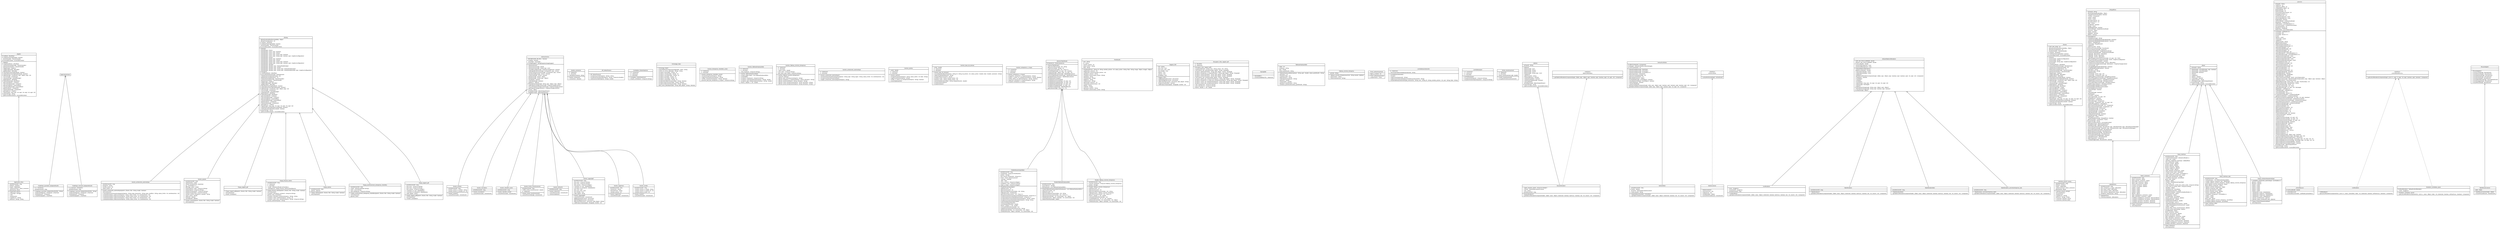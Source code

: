 #!/usr/local/bin/dot
#
# Class diagram 
# Generated by UMLGraph version R5_6 (http://www.umlgraph.org/)
#

digraph G {
	edge [fontname="Helvetica",fontsize=10,labelfontname="Helvetica",labelfontsize=10];
	node [fontname="Helvetica",fontsize=10,shape=plaintext];
	nodesep=0.25;
	ranksep=0.5;
	// Application_Main
	c0 [label=<<table title="Application_Main" border="0" cellborder="1" cellspacing="0" cellpadding="2" port="p">
		<tr><td><table border="0" cellspacing="0" cellpadding="1">
<tr><td align="center" balign="center"> Application_Main </td></tr>
		</table></td></tr>
		<tr><td><table border="0" cellspacing="0" cellpadding="1">
<tr><td align="left" balign="left"> - serialVersionUID : long </td></tr>
<tr><td align="left" balign="left"> - jfxPanel : JFXPanel </td></tr>
<tr><td align="left" balign="left"> - engine : WebEngine </td></tr>
<tr><td align="left" balign="left"> ~ panelconnexion : Panel_connexion </td></tr>
<tr><td align="left" balign="left"> - panelswing : JPanel </td></tr>
		</table></td></tr>
		<tr><td><table border="0" cellspacing="0" cellpadding="1">
<tr><td align="left" balign="left"> + Application_Main() </td></tr>
<tr><td align="left" balign="left"> + main(args : String[]) </td></tr>
<tr><td align="left" balign="left"> + init() </td></tr>
<tr><td align="left" balign="left"> - createScene() </td></tr>
<tr><td align="left" balign="left"> + loadURL(url : String) </td></tr>
<tr><td align="left" balign="left"> - toURL(str : String) : String </td></tr>
		</table></td></tr>
		</table>>, URL="null", fontname="Helvetica", fontcolor="black", fontsize=10.0];
	// controleur.Graphique_journalier_totalportefeuille
	c1 [label=<<table title="controleur.Graphique_journalier_totalportefeuille" border="0" cellborder="1" cellspacing="0" cellpadding="2" port="p">
		<tr><td><table border="0" cellspacing="0" cellpadding="1">
<tr><td align="center" balign="center"> Graphique_journalier_totalportefeuille </td></tr>
		</table></td></tr>
		<tr><td><table border="0" cellspacing="0" cellpadding="1">
<tr><td align="left" balign="left"> + s1 : TimeSeries </td></tr>
<tr><td align="left" balign="left"> - serialVersionUID : long </td></tr>
		</table></td></tr>
		<tr><td><table border="0" cellspacing="0" cellpadding="1">
<tr><td align="left" balign="left"> + Graphique_journalier_totalportefeuille(title : String) </td></tr>
<tr><td align="left" balign="left"> - createChart(dataset : XYDataset) : JFreeChart </td></tr>
<tr><td align="left" balign="left"> - createDataset() : XYDataset </td></tr>
<tr><td align="left" balign="left"> + createPanelgraph() : ChartPanel </td></tr>
		</table></td></tr>
		</table>>, URL="null", fontname="Helvetica", fontcolor="black", fontsize=10.0];
	// controleur.Graphique_mensuel_totalportefeuille
	c2 [label=<<table title="controleur.Graphique_mensuel_totalportefeuille" border="0" cellborder="1" cellspacing="0" cellpadding="2" port="p">
		<tr><td><table border="0" cellspacing="0" cellpadding="1">
<tr><td align="center" balign="center"> Graphique_mensuel_totalportefeuille </td></tr>
		</table></td></tr>
		<tr><td><table border="0" cellspacing="0" cellpadding="1">
<tr><td align="left" balign="left"> + s1_mensuel : TimeSeries </td></tr>
<tr><td align="left" balign="left"> - serialVersionUID : long </td></tr>
		</table></td></tr>
		<tr><td><table border="0" cellspacing="0" cellpadding="1">
<tr><td align="left" balign="left"> + Graphique_mensuel_totalportefeuille(title : String) </td></tr>
<tr><td align="left" balign="left"> - createChart(dataset : XYDataset) : JFreeChart </td></tr>
<tr><td align="left" balign="left"> - createDataset() : XYDataset </td></tr>
<tr><td align="left" balign="left"> + createPanelgraph() : ChartPanel </td></tr>
		</table></td></tr>
		</table>>, URL="null", fontname="Helvetica", fontcolor="black", fontsize=10.0];
	// controleur.bouton_achatvente_automatique
	c3 [label=<<table title="controleur.bouton_achatvente_automatique" border="0" cellborder="1" cellspacing="0" cellpadding="2" port="p">
		<tr><td><table border="0" cellspacing="0" cellpadding="1">
<tr><td align="center" balign="center"> bouton_achatvente_automatique </td></tr>
		</table></td></tr>
		<tr><td><table border="0" cellspacing="0" cellpadding="1">
<tr><td align="left" balign="left"> - serialVersionUID : long </td></tr>
<tr><td align="left" balign="left"> - entreprise : String </td></tr>
<tr><td align="left" balign="left"> - nombre_action : int </td></tr>
<tr><td align="left" balign="left"> - valeur_limite : int </td></tr>
		</table></td></tr>
		<tr><td><table border="0" cellspacing="0" cellpadding="1">
<tr><td align="left" balign="left"> + bouton_achatvente_automatique(parent : JFrame, title : String, modal : boolean) </td></tr>
<tr><td align="left" balign="left"> - initComponent() </td></tr>
<tr><td align="left" balign="left"> + choixtypetransactionautomatique(entreprise : String, type_transaction : String, type_condition : String, valeur_limite : int, nombreactions : int) </td></tr>
<tr><td align="left" balign="left"> + achatautomatique_audessus(entreprise : String, valeur_limite : int, nombreactions : int) </td></tr>
<tr><td align="left" balign="left"> + achatautomatique_endessous(entreprise : String, valeur_limite : int, nombreactions : int) </td></tr>
<tr><td align="left" balign="left"> + venteautomatique_audessus(entreprise : String, valeur_limite : int, nombreactions : int) </td></tr>
<tr><td align="left" balign="left"> + venteautomatique_endessous(entreprise : String, valeur_limite : int, nombreactions : int) </td></tr>
		</table></td></tr>
		</table>>, URL="null", fontname="Helvetica", fontcolor="black", fontsize=10.0];
	// controleur.bouton_acheter
	c4 [label=<<table title="controleur.bouton_acheter" border="0" cellborder="1" cellspacing="0" cellpadding="2" port="p">
		<tr><td><table border="0" cellspacing="0" cellpadding="1">
<tr><td align="center" balign="center"> bouton_acheter </td></tr>
		</table></td></tr>
		<tr><td><table border="0" cellspacing="0" cellpadding="1">
<tr><td align="left" balign="left"> - serialVersionUID : long </td></tr>
<tr><td align="left" balign="left"> - nombre_actions_a_acheter : String </td></tr>
<tr><td align="left" balign="left"> - nombre_actions_a_acheter_int : int </td></tr>
		</table></td></tr>
		<tr><td><table border="0" cellspacing="0" cellpadding="1">
<tr><td align="left" balign="left"> + bouton_acheter() </td></tr>
<tr><td align="left" balign="left"> + actionPerformed(e : ActionEvent) </td></tr>
		</table></td></tr>
		</table>>, URL="null", fontname="Helvetica", fontcolor="black", fontsize=10.0];
	// controleur.bouton_ajouter
	c5 [label=<<table title="controleur.bouton_ajouter" border="0" cellborder="1" cellspacing="0" cellpadding="2" port="p">
		<tr><td><table border="0" cellspacing="0" cellpadding="1">
<tr><td align="center" balign="center"> bouton_ajouter </td></tr>
		</table></td></tr>
		<tr><td><table border="0" cellspacing="0" cellpadding="1">
<tr><td align="left" balign="left"> - serialVersionUID : long </td></tr>
<tr><td align="left" balign="left"> - Labelquantite : JLabel </td></tr>
<tr><td align="left" balign="left"> - champ_nombreaction : JTextField </td></tr>
<tr><td align="left" balign="left"> - jcb : JComboBox&lt;?&gt; </td></tr>
<tr><td align="left" balign="left"> - affichage_valeur : JLabel </td></tr>
<tr><td align="left" balign="left"> - listeentreprise_copie : ArrayList&lt;String&gt; </td></tr>
<tr><td align="left" balign="left"> - listeentreprise : ArrayList&lt;String&gt; </td></tr>
<tr><td align="left" balign="left"> - listeIDcorrespondant1 : ArrayList&lt;String&gt; </td></tr>
<tr><td align="left" balign="left"> - listeIDcorrespondant : ArrayList&lt;String&gt; </td></tr>
<tr><td align="left" balign="left"> - nombre_actions_entreprise_a_ajouter : String </td></tr>
<tr><td align="left" balign="left"> - valeur_action : double </td></tr>
<tr><td align="left" balign="left"> - okBouton : JButton </td></tr>
<tr><td align="left" balign="left"> - cancelBouton : JButton </td></tr>
		</table></td></tr>
		<tr><td><table border="0" cellspacing="0" cellpadding="1">
<tr><td align="left" balign="left"> + bouton_ajouter(parent : JFrame, title : String, modal : boolean) </td></tr>
<tr><td align="left" balign="left"> - initComponent() </td></tr>
		</table></td></tr>
		</table>>, URL="null", fontname="Helvetica", fontcolor="black", fontsize=10.0];
	// controleur.bouton_connexion
	c6 [label=<<table title="controleur.bouton_connexion" border="0" cellborder="1" cellspacing="0" cellpadding="2" port="p">
		<tr><td><table border="0" cellspacing="0" cellpadding="1">
<tr><td align="center" balign="center"> bouton_connexion </td></tr>
		</table></td></tr>
		<tr><td><table border="0" cellspacing="0" cellpadding="1">
<tr><td align="left" balign="left"> - st : Statement </td></tr>
<tr><td align="left" balign="left"> - rs : ResultSet </td></tr>
<tr><td align="left" balign="left"> + utilisateurconnecte : String </td></tr>
		</table></td></tr>
		<tr><td><table border="0" cellspacing="0" cellpadding="1">
<tr><td align="left" balign="left"> + bouton_connexion() </td></tr>
<tr><td align="left" balign="left"> + connexion() : Boolean </td></tr>
		</table></td></tr>
		</table>>, URL="null", fontname="Helvetica", fontcolor="black", fontsize=10.0];
	// controleur.bouton_inscription
	c7 [label=<<table title="controleur.bouton_inscription" border="0" cellborder="1" cellspacing="0" cellpadding="2" port="p">
		<tr><td><table border="0" cellspacing="0" cellpadding="1">
<tr><td align="center" balign="center"> bouton_inscription </td></tr>
		</table></td></tr>
		<tr><td><table border="0" cellspacing="0" cellpadding="1">
<tr><td align="left" balign="left"> - serialVersionUID : long </td></tr>
		</table></td></tr>
		<tr><td><table border="0" cellspacing="0" cellpadding="1">
<tr><td align="left" balign="left"> + bouton_inscription() </td></tr>
<tr><td align="left" balign="left"> + actionPerformed(e : ActionEvent) </td></tr>
		</table></td></tr>
		</table>>, URL="null", fontname="Helvetica", fontcolor="black", fontsize=10.0];
	// controleur.bouton_interdire_achat
	c8 [label=<<table title="controleur.bouton_interdire_achat" border="0" cellborder="1" cellspacing="0" cellpadding="2" port="p">
		<tr><td><table border="0" cellspacing="0" cellpadding="1">
<tr><td align="center" balign="center"> bouton_interdire_achat </td></tr>
		</table></td></tr>
		<tr><td><table border="0" cellspacing="0" cellpadding="1">
<tr><td align="left" balign="left"> - serialVersionUID : long </td></tr>
		</table></td></tr>
		<tr><td><table border="0" cellspacing="0" cellpadding="1">
<tr><td align="left" balign="left"> + bouton_interdire_achat() </td></tr>
<tr><td align="left" balign="left"> + actionPerformed(e : ActionEvent) </td></tr>
		</table></td></tr>
		</table>>, URL="null", fontname="Helvetica", fontcolor="black", fontsize=10.0];
	// controleur.bouton_limite_investissement
	c9 [label=<<table title="controleur.bouton_limite_investissement" border="0" cellborder="1" cellspacing="0" cellpadding="2" port="p">
		<tr><td><table border="0" cellspacing="0" cellpadding="1">
<tr><td align="center" balign="center"> bouton_limite_investissement </td></tr>
		</table></td></tr>
		<tr><td><table border="0" cellspacing="0" cellpadding="1">
<tr><td align="left" balign="left"> - serialVersionUID : long </td></tr>
<tr><td align="left" balign="left"> + chiffre_limite_investissement : double </td></tr>
<tr><td align="left" balign="left"> - st : Statement </td></tr>
		</table></td></tr>
		<tr><td><table border="0" cellspacing="0" cellpadding="1">
<tr><td align="left" balign="left"> + bouton_limite_investissement() </td></tr>
<tr><td align="left" balign="left"> + actionPerformed(arg0 : ActionEvent) </td></tr>
		</table></td></tr>
		</table>>, URL="null", fontname="Helvetica", fontcolor="black", fontsize=10.0];
	// controleur.bouton_rafraichir
	c10 [label=<<table title="controleur.bouton_rafraichir" border="0" cellborder="1" cellspacing="0" cellpadding="2" port="p">
		<tr><td><table border="0" cellspacing="0" cellpadding="1">
<tr><td align="center" balign="center"> bouton_rafraichir </td></tr>
		</table></td></tr>
		<tr><td><table border="0" cellspacing="0" cellpadding="1">
<tr><td align="left" balign="left"> - serialVersionUID : long </td></tr>
		</table></td></tr>
		<tr><td><table border="0" cellspacing="0" cellpadding="1">
<tr><td align="left" balign="left"> + bouton_rafraichir() </td></tr>
<tr><td align="left" balign="left"> + actionPerformed(e : ActionEvent) </td></tr>
<tr><td align="left" balign="left"> + rafraichirtableau() </td></tr>
		</table></td></tr>
		</table>>, URL="null", fontname="Helvetica", fontcolor="black", fontsize=10.0];
	// controleur.bouton_rapportpdf
	c11 [label=<<table title="controleur.bouton_rapportpdf" border="0" cellborder="1" cellspacing="0" cellpadding="2" port="p">
		<tr><td><table border="0" cellspacing="0" cellpadding="1">
<tr><td align="center" balign="center"> bouton_rapportpdf </td></tr>
		</table></td></tr>
		<tr><td><table border="0" cellspacing="0" cellpadding="1">
<tr><td align="left" balign="left"> - serialVersionUID : long </td></tr>
<tr><td align="left" balign="left"> - liste_jours : ArrayList&lt;String&gt; </td></tr>
<tr><td align="left" balign="left"> - liste_mois : ArrayList&lt;String&gt; </td></tr>
<tr><td align="left" balign="left"> - liste_annees : ArrayList&lt;Integer&gt; </td></tr>
<tr><td align="left" balign="left"> + checkbox_tri_user : JRadioButton </td></tr>
<tr><td align="left" balign="left"> + checkbox_tri_entreprise : JRadioButton </td></tr>
<tr><td align="left" balign="left"> - Font_Titre : Font </td></tr>
<tr><td align="left" balign="left"> - Font_Sous_Titre : Font </td></tr>
<tr><td align="left" balign="left"> - Font_Header : Font </td></tr>
<tr><td align="left" balign="left"> + date_depart : String </td></tr>
		</table></td></tr>
		<tr><td><table border="0" cellspacing="0" cellpadding="1">
<tr><td align="left" balign="left"> + bouton_rapportpdf() </td></tr>
<tr><td align="left" balign="left"> + actionPerformed(e : ActionEvent) </td></tr>
<tr><td align="left" balign="left"> - addMetaData(document : Document) </td></tr>
<tr><td align="left" balign="left"> - addTitlePage(document : Document) </td></tr>
<tr><td align="left" balign="left"> - addContent(document : Document, date_depart : String) </td></tr>
<tr><td align="left" balign="left"> + addEmptyLine(paragraph : Paragraph, number : int) </td></tr>
		</table></td></tr>
		</table>>, URL="null", fontname="Helvetica", fontcolor="black", fontsize=10.0];
	// controleur.bouton_rapportpdf.Popup_rapport_pdf
	c12 [label=<<table title="controleur.bouton_rapportpdf.Popup_rapport_pdf" border="0" cellborder="1" cellspacing="0" cellpadding="2" port="p">
		<tr><td><table border="0" cellspacing="0" cellpadding="1">
<tr><td align="center" balign="center"> Popup_rapport_pdf </td></tr>
		</table></td></tr>
		<tr><td><table border="0" cellspacing="0" cellpadding="1">
<tr><td align="left" balign="left">  </td></tr>
		</table></td></tr>
		<tr><td><table border="0" cellspacing="0" cellpadding="1">
<tr><td align="left" balign="left"> + Popup_rapport_pdf(parent : JFrame, title : String, modal : boolean) </td></tr>
<tr><td align="left" balign="left"> - initComponent() </td></tr>
<tr><td align="left" balign="left"> - remplir_combobox() </td></tr>
		</table></td></tr>
		</table>>, URL="null", fontname="Helvetica", fontcolor="black", fontsize=10.0];
	// controleur.bouton_supprimer
	c13 [label=<<table title="controleur.bouton_supprimer" border="0" cellborder="1" cellspacing="0" cellpadding="2" port="p">
		<tr><td><table border="0" cellspacing="0" cellpadding="1">
<tr><td align="center" balign="center"> bouton_supprimer </td></tr>
		</table></td></tr>
		<tr><td><table border="0" cellspacing="0" cellpadding="1">
<tr><td align="left" balign="left"> - serialVersionUID : long </td></tr>
<tr><td align="left" balign="left"> ~ IDselection : String </td></tr>
<tr><td align="left" balign="left"> ~ NomSelection : String </td></tr>
<tr><td align="left" balign="left"> ~ nombre_actions : int </td></tr>
		</table></td></tr>
		<tr><td><table border="0" cellspacing="0" cellpadding="1">
<tr><td align="left" balign="left"> + bouton_supprimer() </td></tr>
<tr><td align="left" balign="left"> + actionPerformed(e : ActionEvent) </td></tr>
		</table></td></tr>
		</table>>, URL="null", fontname="Helvetica", fontcolor="black", fontsize=10.0];
	// controleur.bouton_vendre
	c14 [label=<<table title="controleur.bouton_vendre" border="0" cellborder="1" cellspacing="0" cellpadding="2" port="p">
		<tr><td><table border="0" cellspacing="0" cellpadding="1">
<tr><td align="center" balign="center"> bouton_vendre </td></tr>
		</table></td></tr>
		<tr><td><table border="0" cellspacing="0" cellpadding="1">
<tr><td align="left" balign="left"> - serialVersionUID : long </td></tr>
<tr><td align="left" balign="left"> ~ nombre_actions_a_vendre : String </td></tr>
<tr><td align="left" balign="left"> ~ nombre_actions_a_vendre_int : int </td></tr>
<tr><td align="left" balign="left"> ~ nombre_action_a_verif : int </td></tr>
		</table></td></tr>
		<tr><td><table border="0" cellspacing="0" cellpadding="1">
<tr><td align="left" balign="left"> + bouton_vendre() </td></tr>
<tr><td align="left" balign="left"> + actionPerformed(e : ActionEvent) </td></tr>
		</table></td></tr>
		</table>>, URL="null", fontname="Helvetica", fontcolor="black", fontsize=10.0];
	// modele.API_YahooFinance
	c15 [label=<<table title="modele.API_YahooFinance" border="0" cellborder="1" cellspacing="0" cellpadding="2" port="p">
		<tr><td><table border="0" cellspacing="0" cellpadding="1">
<tr><td align="center" balign="center"> API_YahooFinance </td></tr>
		</table></td></tr>
		<tr><td><table border="0" cellspacing="0" cellpadding="1">
<tr><td align="left" balign="left">  </td></tr>
		</table></td></tr>
		<tr><td><table border="0" cellspacing="0" cellpadding="1">
<tr><td align="left" balign="left"> + API_YahooFinance() </td></tr>
<tr><td align="left" balign="left"> + recuperernom(identreprise : String) : String </td></tr>
<tr><td align="left" balign="left"> + recupererhistorique(identreprise : String) : ArrayList&lt;Double&gt; </td></tr>
<tr><td align="left" balign="left"> + valeuraction(identreprise : String) : Double </td></tr>
		</table></td></tr>
		</table>>, URL="null", fontname="Helvetica", fontcolor="black", fontsize=10.0];
	// modele.Combobox_listeentreprises
	c16 [label=<<table title="modele.Combobox_listeentreprises" border="0" cellborder="1" cellspacing="0" cellpadding="2" port="p">
		<tr><td><table border="0" cellspacing="0" cellpadding="1">
<tr><td align="center" balign="center"> Combobox_listeentreprises </td></tr>
		</table></td></tr>
		<tr><td><table border="0" cellspacing="0" cellpadding="1">
<tr><td align="left" balign="left"> ~ cn : Connection </td></tr>
<tr><td align="left" balign="left"> ~ st : Statement </td></tr>
<tr><td align="left" balign="left"> ~ rs : ResultSet </td></tr>
		</table></td></tr>
		<tr><td><table border="0" cellspacing="0" cellpadding="1">
<tr><td align="left" balign="left"> + Combobox_listeentreprises() </td></tr>
<tr><td align="left" balign="left"> + remplir_combobox() : ArrayList&lt;String&gt; </td></tr>
		</table></td></tr>
		</table>>, URL="null", fontname="Helvetica", fontcolor="black", fontsize=10.0];
	// modele.Formatage_Date
	c17 [label=<<table title="modele.Formatage_Date" border="0" cellborder="1" cellspacing="0" cellpadding="2" port="p">
		<tr><td><table border="0" cellspacing="0" cellpadding="1">
<tr><td align="center" balign="center"> Formatage_Date </td></tr>
		</table></td></tr>
		<tr><td><table border="0" cellspacing="0" cellpadding="1">
<tr><td align="left" balign="left">  </td></tr>
		</table></td></tr>
		<tr><td><table border="0" cellspacing="0" cellpadding="1">
<tr><td align="left" balign="left"> + Formatage_Date() </td></tr>
<tr><td align="left" balign="left"> + mettredateenformepourstockage(date : Date) : String </td></tr>
<tr><td align="left" balign="left"> + mettre_en_forme_date(date : String) : String </td></tr>
<tr><td align="left" balign="left"> + recuperer_heure(date : String) : int </td></tr>
<tr><td align="left" balign="left"> + recuperer_minutes(date : String) : int </td></tr>
<tr><td align="left" balign="left"> + recuperer_secondes(date : String) : int </td></tr>
<tr><td align="left" balign="left"> + recuperer_jour(date : String) : int </td></tr>
<tr><td align="left" balign="left"> + recuperer_mois(date : String) : int </td></tr>
<tr><td align="left" balign="left"> + recuperer_annee(date : String) : int </td></tr>
<tr><td align="left" balign="left"> + recupererles30derniersjours(date : String) : Boolean </td></tr>
<tr><td align="left" balign="left"> + recuperer7derniersjours(date : String) : Boolean </td></tr>
<tr><td align="left" balign="left"> + recuperer24dernieresheures(date : String) : Boolean </td></tr>
<tr><td align="left" balign="left"> + date_avant_datedepart(date : String, date_depart : String) : Boolean </td></tr>
		</table></td></tr>
		</table>>, URL="null", fontname="Helvetica", fontcolor="black", fontsize=10.0];
	// modele.Gestion_Entreprises_Interdites_achat
	c18 [label=<<table title="modele.Gestion_Entreprises_Interdites_achat" border="0" cellborder="1" cellspacing="0" cellpadding="2" port="p">
		<tr><td><table border="0" cellspacing="0" cellpadding="1">
<tr><td align="center" balign="center"> Gestion_Entreprises_Interdites_achat </td></tr>
		</table></td></tr>
		<tr><td><table border="0" cellspacing="0" cellpadding="1">
<tr><td align="left" balign="left"> - st : Statement </td></tr>
<tr><td align="left" balign="left"> - rs : ResultSet </td></tr>
		</table></td></tr>
		<tr><td><table border="0" cellspacing="0" cellpadding="1">
<tr><td align="left" balign="left"> + Gestion_Entreprises_Interdites_achat() </td></tr>
<tr><td align="left" balign="left"> + stockerentreprise(entreprise : String) </td></tr>
<tr><td align="left" balign="left"> + supprimerentreprise(entreprise : String) </td></tr>
<tr><td align="left" balign="left"> + verifier_entreprise(entreprise : String) : Boolean </td></tr>
<tr><td align="left" balign="left"> + prevenir_bob_des_entreprises_a_risque() : ArrayList&lt;String&gt; </td></tr>
		</table></td></tr>
		</table>>, URL="null", fontname="Helvetica", fontcolor="black", fontsize=10.0];
	// modele.Gestion_TableauEmployesBob
	c19 [label=<<table title="modele.Gestion_TableauEmployesBob" border="0" cellborder="1" cellspacing="0" cellpadding="2" port="p">
		<tr><td><table border="0" cellspacing="0" cellpadding="1">
<tr><td align="center" balign="center"> Gestion_TableauEmployesBob </td></tr>
		</table></td></tr>
		<tr><td><table border="0" cellspacing="0" cellpadding="1">
<tr><td align="left" balign="left"> - st : Statement </td></tr>
<tr><td align="left" balign="left"> - rs : ResultSet </td></tr>
<tr><td align="left" balign="left"> ~ liste_employes : ArrayList&lt;String&gt; </td></tr>
		</table></td></tr>
		<tr><td><table border="0" cellspacing="0" cellpadding="1">
<tr><td align="left" balign="left"> + Gestion_TableauEmployesBob() </td></tr>
<tr><td align="left" balign="left"> + remplir_JTable_Bob() : List&lt;TableauEmployesBob&gt; </td></tr>
<tr><td align="left" balign="left"> + remplirbdd() </td></tr>
<tr><td align="left" balign="left"> + recuperer_employes() : ArrayList&lt;String&gt; </td></tr>
<tr><td align="left" balign="left"> + recuperer_valeurportefeuille(employe : String) : double </td></tr>
<tr><td align="left" balign="left"> + recuperer_gain_hebdomadaire(employe : String) : double </td></tr>
<tr><td align="left" balign="left"> + floor(a : double, n : int) : double </td></tr>
		</table></td></tr>
		</table>>, URL="null", fontname="Helvetica", fontcolor="black", fontsize=10.0];
	// modele.Gestion_Tableau_Activite_Entreprises
	c20 [label=<<table title="modele.Gestion_Tableau_Activite_Entreprises" border="0" cellborder="1" cellspacing="0" cellpadding="2" port="p">
		<tr><td><table border="0" cellspacing="0" cellpadding="1">
<tr><td align="center" balign="center"> Gestion_Tableau_Activite_Entreprises </td></tr>
		</table></td></tr>
		<tr><td><table border="0" cellspacing="0" cellpadding="1">
<tr><td align="left" balign="left"> - st : Statement </td></tr>
<tr><td align="left" balign="left"> - rs : ResultSet </td></tr>
<tr><td align="left" balign="left"> ~ valeur_action : double </td></tr>
<tr><td align="left" balign="left"> + liste_users : ArrayList&lt;String&gt; </td></tr>
<tr><td align="left" balign="left"> - liste_users_avec_alerte : ArrayList&lt;String&gt; </td></tr>
		</table></td></tr>
		<tr><td><table border="0" cellspacing="0" cellpadding="1">
<tr><td align="left" balign="left"> + Gestion_Tableau_Activite_Entreprises() </td></tr>
<tr><td align="left" balign="left"> + rafraichir_tableau() </td></tr>
<tr><td align="left" balign="left"> + afficher_pour_utilisateurs(entreprise : String) </td></tr>
<tr><td align="left" balign="left"> + afficher_entreprise_a_risque(entreprise : String, utilisateur : String) </td></tr>
<tr><td align="left" balign="left"> + afficher_alertes(entreprise : String, utilisateur : String) </td></tr>
<tr><td align="left" balign="left"> + afficher_vente_entreprise(entreprise : String, utilisateur : String) </td></tr>
<tr><td align="left" balign="left"> + afficher_achat_entreprise(entreprise : String, utilisateur : String) </td></tr>
		</table></td></tr>
		</table>>, URL="null", fontname="Helvetica", fontcolor="black", fontsize=10.0];
	// modele.Gestion_achatvente_automatique
	c21 [label=<<table title="modele.Gestion_achatvente_automatique" border="0" cellborder="1" cellspacing="0" cellpadding="2" port="p">
		<tr><td><table border="0" cellspacing="0" cellpadding="1">
<tr><td align="center" balign="center"> Gestion_achatvente_automatique </td></tr>
		</table></td></tr>
		<tr><td><table border="0" cellspacing="0" cellpadding="1">
<tr><td align="left" balign="left"> - st : Statement </td></tr>
<tr><td align="left" balign="left"> - rs : ResultSet </td></tr>
		</table></td></tr>
		<tr><td><table border="0" cellspacing="0" cellpadding="1">
<tr><td align="left" balign="left"> + Gestion_achatvente_automatique() </td></tr>
<tr><td align="left" balign="left"> + stockerachatventeautomatique(entreprise : String, type : String, type2 : String, valeur_limite : int, nombreactions : int) </td></tr>
<tr><td align="left" balign="left"> + recupererachatventeautomatique() </td></tr>
<tr><td align="left" balign="left"> + stopper_achatvente_automatique(entreprise : String) </td></tr>
		</table></td></tr>
		</table>>, URL="null", fontname="Helvetica", fontcolor="black", fontsize=10.0];
	// modele.Gestion_alertes
	c22 [label=<<table title="modele.Gestion_alertes" border="0" cellborder="1" cellspacing="0" cellpadding="2" port="p">
		<tr><td><table border="0" cellspacing="0" cellpadding="1">
<tr><td align="center" balign="center"> Gestion_alertes </td></tr>
		</table></td></tr>
		<tr><td><table border="0" cellspacing="0" cellpadding="1">
<tr><td align="left" balign="left"> ~ achat : double </td></tr>
<tr><td align="left" balign="left"> - st : Statement </td></tr>
<tr><td align="left" balign="left"> - rs : ResultSet </td></tr>
		</table></td></tr>
		<tr><td><table border="0" cellspacing="0" cellpadding="1">
<tr><td align="left" balign="left"> + Gestion_alertes() </td></tr>
<tr><td align="left" balign="left"> + enregistreralerte(entreprise : String, valeur_alerte : int, Date : String) </td></tr>
<tr><td align="left" balign="left"> + supprimeralerte(entreprise : String) </td></tr>
<tr><td align="left" balign="left"> + verifier_si_alerte_sur_entreprise(entreprise : String) : Boolean </td></tr>
<tr><td align="left" balign="left"> + colorierlignesalerte() </td></tr>
		</table></td></tr>
		</table>>, URL="null", fontname="Helvetica", fontcolor="black", fontsize=10.0];
	// modele.Gestion_base_de_donnee
	c23 [label=<<table title="modele.Gestion_base_de_donnee" border="0" cellborder="1" cellspacing="0" cellpadding="2" port="p">
		<tr><td><table border="0" cellspacing="0" cellpadding="1">
<tr><td align="center" balign="center"> Gestion_base_de_donnee </td></tr>
		</table></td></tr>
		<tr><td><table border="0" cellspacing="0" cellpadding="1">
<tr><td align="left" balign="left"> ~ achat : double </td></tr>
<tr><td align="left" balign="left"> - st : Statement </td></tr>
<tr><td align="left" balign="left"> - rs : ResultSet </td></tr>
		</table></td></tr>
		<tr><td><table border="0" cellspacing="0" cellpadding="1">
<tr><td align="left" balign="left"> + Gestion_base_de_donnee() </td></tr>
<tr><td align="left" balign="left"> + sauverlignedansBase(Entreprise : String, ID : String, nb_actions : int, valeur_action : Double, total : Double, username : String) </td></tr>
<tr><td align="left" balign="left"> + supprimerlignedelabase(ID : String) </td></tr>
<tr><td align="left" balign="left"> + recupererBase(username : String) </td></tr>
<tr><td align="left" balign="left"> + Achat(ID_achat : String, nombre_action : int) </td></tr>
<tr><td align="left" balign="left"> + Vente(ID_vente : String, nombre_action : int) </td></tr>
<tr><td align="left" balign="left"> + stockertotaldansbase(date : String, totalportefeuille : double) </td></tr>
<tr><td align="left" balign="left"> + recuperertotauxdujour() </td></tr>
<tr><td align="left" balign="left"> + recuperertotaux() </td></tr>
		</table></td></tr>
		</table>>, URL="null", fontname="Helvetica", fontcolor="black", fontsize=10.0];
	// modele.Gestion_entreprises_a_risque
	c24 [label=<<table title="modele.Gestion_entreprises_a_risque" border="0" cellborder="1" cellspacing="0" cellpadding="2" port="p">
		<tr><td><table border="0" cellspacing="0" cellpadding="1">
<tr><td align="center" balign="center"> Gestion_entreprises_a_risque </td></tr>
		</table></td></tr>
		<tr><td><table border="0" cellspacing="0" cellpadding="1">
<tr><td align="left" balign="left"> ~ cn : Connection </td></tr>
<tr><td align="left" balign="left"> ~ st : Statement </td></tr>
<tr><td align="left" balign="left"> ~ rs : ResultSet </td></tr>
		</table></td></tr>
		<tr><td><table border="0" cellspacing="0" cellpadding="1">
<tr><td align="left" balign="left"> + Gestion_entreprises_a_risque() </td></tr>
<tr><td align="left" balign="left"> + enregistrer_entreprise_a_risque(entreprise : String) </td></tr>
<tr><td align="left" balign="left"> + verifier_si_alerte_sur_entreprise(entreprise : String) : Boolean </td></tr>
<tr><td align="left" balign="left"> + verifier_alerte_sur_ligne(entreprises : String) : Boolean </td></tr>
<tr><td align="left" balign="left"> + supprimer_entreprise_a_risque(entreprise : String) </td></tr>
<tr><td align="left" balign="left"> + recuperer_entreprise_a_risque() </td></tr>
		</table></td></tr>
		</table>>, URL="null", fontname="Helvetica", fontcolor="black", fontsize=10.0];
	// modele.ModeleDynamiqueObjet
	c25 [label=<<table title="modele.ModeleDynamiqueObjet" border="0" cellborder="1" cellspacing="0" cellpadding="2" port="p">
		<tr><td><table border="0" cellspacing="0" cellpadding="1">
<tr><td align="center" balign="center"> ModeleDynamiqueObjet </td></tr>
		</table></td></tr>
		<tr><td><table border="0" cellspacing="0" cellpadding="1">
<tr><td align="left" balign="left"> - serialVersionUID : long </td></tr>
<tr><td align="left" balign="left"> + Portefeuille : ArrayList&lt;Portefeuille&gt; </td></tr>
<tr><td align="left" balign="left"> - entetes : String[] </td></tr>
<tr><td align="left" balign="left"> - liste_resume_achatvente : ArrayList&lt;&gt; </td></tr>
<tr><td align="left" balign="left"> + timer : Timer_rafraichissement </td></tr>
<tr><td align="left" balign="left"> ~ calendar : Calendar </td></tr>
<tr><td align="left" balign="left"> ~ date : Date </td></tr>
<tr><td align="left" balign="left"> + row_a_colorier : ArrayList&lt;Integer&gt; </td></tr>
<tr><td align="left" balign="left"> + entreprise_color : ArrayList&lt;String&gt; </td></tr>
<tr><td align="left" balign="left"> + ligne_a_risque : ArrayList&lt;Integer&gt; </td></tr>
		</table></td></tr>
		<tr><td><table border="0" cellspacing="0" cellpadding="1">
<tr><td align="left" balign="left"> + ModeleDynamiqueObjet() </td></tr>
<tr><td align="left" balign="left"> + getRowCount() : int </td></tr>
<tr><td align="left" balign="left"> + getColumnCount() : int </td></tr>
<tr><td align="left" balign="left"> + getColumnName(columnIndex : int) : String </td></tr>
<tr><td align="left" balign="left"> + addLigne(value : Portefeuille) </td></tr>
<tr><td align="left" balign="left"> + getColumnClass(column : int) : Class&lt;?&gt; </td></tr>
<tr><td align="left" balign="left"> + remplirarraylistavecentreprisesdutableau(arraylist : ArrayList&lt;&gt;) </td></tr>
<tr><td align="left" balign="left"> + remplirarraylistavecIDdutableau(arraylist : ArrayList&lt;&gt;) </td></tr>
<tr><td align="left" balign="left"> + recupererIDavecnomentreprise(nomentreprise : String) : String </td></tr>
<tr><td align="left" balign="left"> + recuperernomavecIDentreprise(IDentreprise : String) : String </td></tr>
<tr><td align="left" balign="left"> + mettretotalportefeuilledanslabel() </td></tr>
<tr><td align="left" balign="left"> + rafraichirtotalportefeuille() </td></tr>
<tr><td align="left" balign="left"> + calcultotalportefeuille() : double </td></tr>
<tr><td align="left" balign="left"> + floor(a : double, n : int) : double </td></tr>
<tr><td align="left" balign="left"> + removePortefeuille(rowIndex : int) </td></tr>
<tr><td align="left" balign="left"> + updatehistoriqueachatvente(resume : String) </td></tr>
<tr><td align="left" balign="left"> + getValueAt(rowIndex : int, columnIndex : int) : Object </td></tr>
<tr><td align="left" balign="left"> + setValueAt(value : Object, rowIndex : int, columnIndex : int) </td></tr>
		</table></td></tr>
		</table>>, URL="null", fontname="Helvetica", fontcolor="black", fontsize=10.0];
	// modele.ModeleTableauEmployesBob
	c26 [label=<<table title="modele.ModeleTableauEmployesBob" border="0" cellborder="1" cellspacing="0" cellpadding="2" port="p">
		<tr><td><table border="0" cellspacing="0" cellpadding="1">
<tr><td align="center" balign="center"> ModeleTableauEmployesBob </td></tr>
		</table></td></tr>
		<tr><td><table border="0" cellspacing="0" cellpadding="1">
<tr><td align="left" balign="left"> - serialVersionUID : long </td></tr>
<tr><td align="left" balign="left"> - columnNames : String[] </td></tr>
<tr><td align="left" balign="left"> - listEmployees : List&lt;TableauEmployesBob&gt; </td></tr>
		</table></td></tr>
		<tr><td><table border="0" cellspacing="0" cellpadding="1">
<tr><td align="left" balign="left"> + ModeleTableauEmployesBob(listEmployees : List&lt;TableauEmployesBob&gt;) </td></tr>
<tr><td align="left" balign="left"> + getColumnCount() : int </td></tr>
<tr><td align="left" balign="left"> + getRowCount() : int </td></tr>
<tr><td align="left" balign="left"> + getColumnName(columnIndex : int) : String </td></tr>
<tr><td align="left" balign="left"> + getColumnClass(columnIndex : int) : Class&lt;?&gt; </td></tr>
<tr><td align="left" balign="left"> + getValueAt(rowIndex : int, columnIndex : int) : Object </td></tr>
<tr><td align="left" balign="left"> + setValueAt(value : Object, rowIndex : int, columnIndex : int) </td></tr>
<tr><td align="left" balign="left"> + MettreTriEnPlace(table : JTable) </td></tr>
		</table></td></tr>
		</table>>, URL="null", fontname="Helvetica", fontcolor="black", fontsize=10.0];
	// modele.Modele_Tableau_Activite_Entreprises
	c27 [label=<<table title="modele.Modele_Tableau_Activite_Entreprises" border="0" cellborder="1" cellspacing="0" cellpadding="2" port="p">
		<tr><td><table border="0" cellspacing="0" cellpadding="1">
<tr><td align="center" balign="center"> Modele_Tableau_Activite_Entreprises </td></tr>
		</table></td></tr>
		<tr><td><table border="0" cellspacing="0" cellpadding="1">
<tr><td align="left" balign="left"> - serialVersionUID : long </td></tr>
<tr><td align="left" balign="left"> + Activite_Entreprise : ArrayList&lt;Tableau_Activite_Entreprise&gt; </td></tr>
<tr><td align="left" balign="left"> - entetes : String[] </td></tr>
		</table></td></tr>
		<tr><td><table border="0" cellspacing="0" cellpadding="1">
<tr><td align="left" balign="left"> + Modele_Tableau_Activite_Entreprises() </td></tr>
<tr><td align="left" balign="left"> + getRowCount() : int </td></tr>
<tr><td align="left" balign="left"> + getColumnCount() : int </td></tr>
<tr><td align="left" balign="left"> + getColumnName(columnIndex : int) : String </td></tr>
<tr><td align="left" balign="left"> + addLigne(value : Tableau_Activite_Entreprise) </td></tr>
<tr><td align="left" balign="left"> + getColumnClass(column : int) : Class&lt;?&gt; </td></tr>
<tr><td align="left" balign="left"> + floor(a : double, n : int) : double </td></tr>
<tr><td align="left" balign="left"> + removePortefeuille(rowIndex : int) </td></tr>
<tr><td align="left" balign="left"> + isCellEditable(row : int, col : int) : boolean </td></tr>
<tr><td align="left" balign="left"> + getValueAt(rowIndex : int, columnIndex : int) : Object </td></tr>
<tr><td align="left" balign="left"> + setValueAt(value : Object, rowIndex : int, columnIndex : int) </td></tr>
		</table></td></tr>
		</table>>, URL="null", fontname="Helvetica", fontcolor="black", fontsize=10.0];
	// modele.Portefeuille
	c28 [label=<<table title="modele.Portefeuille" border="0" cellborder="1" cellspacing="0" cellpadding="2" port="p">
		<tr><td><table border="0" cellspacing="0" cellpadding="1">
<tr><td align="center" balign="center"> Portefeuille </td></tr>
		</table></td></tr>
		<tr><td><table border="0" cellspacing="0" cellpadding="1">
<tr><td align="left" balign="left"> - nom : String </td></tr>
<tr><td align="left" balign="left"> - ID : String </td></tr>
<tr><td align="left" balign="left"> - nombre_actions : int </td></tr>
<tr><td align="left" balign="left"> - valeur_action : String </td></tr>
<tr><td align="left" balign="left"> - Total : String </td></tr>
		</table></td></tr>
		<tr><td><table border="0" cellspacing="0" cellpadding="1">
<tr><td align="left" balign="left"> + Portefeuille(nom : String, ID : String, nombre_actions : int, valeur_action : String, Total : String, image : Object, image2 : Object) </td></tr>
<tr><td align="left" balign="left"> + getNombre_actions() : int </td></tr>
<tr><td align="left" balign="left"> + setNombre_actions(nombre_actions : int) </td></tr>
<tr><td align="left" balign="left"> + getValeur_action() : String </td></tr>
<tr><td align="left" balign="left"> + setValeur_action(valeur_action : String) </td></tr>
<tr><td align="left" balign="left"> + getTotal() : String </td></tr>
<tr><td align="left" balign="left"> + setTotal(Total : String) </td></tr>
<tr><td align="left" balign="left"> + getNom() : String </td></tr>
<tr><td align="left" balign="left"> + setNom(nom : String) </td></tr>
<tr><td align="left" balign="left"> + getnombre_actions() : int </td></tr>
<tr><td align="left" balign="left"> + setnombre_actions(value : int) </td></tr>
<tr><td align="left" balign="left"> + getID() : String </td></tr>
<tr><td align="left" balign="left"> + setID(ID : String) </td></tr>
<tr><td align="left" balign="left"> + getvaleur_action() : String </td></tr>
<tr><td align="left" balign="left"> + setvaleur_action(valeur_action : String) </td></tr>
		</table></td></tr>
		</table>>, URL="null", fontname="Helvetica", fontcolor="black", fontsize=10.0];
	// modele.Rapport_PDF
	c29 [label=<<table title="modele.Rapport_PDF" border="0" cellborder="1" cellspacing="0" cellpadding="2" port="p">
		<tr><td><table border="0" cellspacing="0" cellpadding="1">
<tr><td align="center" balign="center"> Rapport_PDF </td></tr>
		</table></td></tr>
		<tr><td><table border="0" cellspacing="0" cellpadding="1">
<tr><td align="left" balign="left"> - FILE : String </td></tr>
<tr><td align="left" balign="left"> - Font_Titre : Font </td></tr>
<tr><td align="left" balign="left"> - Font_Sous_Titre : Font </td></tr>
<tr><td align="left" balign="left"> - Font_Header : Font </td></tr>
<tr><td align="left" balign="left"> - redFont : Font </td></tr>
<tr><td align="left" balign="left"> - subFont : Font </td></tr>
<tr><td align="left" balign="left"> - smallBold : Font </td></tr>
		</table></td></tr>
		<tr><td><table border="0" cellspacing="0" cellpadding="1">
<tr><td align="left" balign="left"> + Rapport_PDF() </td></tr>
<tr><td align="left" balign="left"> + addMetaData(document : Document) </td></tr>
<tr><td align="left" balign="left"> + addTitlePage(document : Document) </td></tr>
<tr><td align="left" balign="left"> + addContent(document : Document, date_depart : String) </td></tr>
<tr><td align="left" balign="left"> - createList(subCatPart : Section) </td></tr>
<tr><td align="left" balign="left"> + addEmptyLine(paragraph : Paragraph, number : int) </td></tr>
		</table></td></tr>
		</table>>, URL="null", fontname="Helvetica", fontcolor="black", fontsize=10.0];
	// modele.Recuperer_infos_rapport_pdf
	c30 [label=<<table title="modele.Recuperer_infos_rapport_pdf" border="0" cellborder="1" cellspacing="0" cellpadding="2" port="p">
		<tr><td><table border="0" cellspacing="0" cellpadding="1">
<tr><td align="center" balign="center"> Recuperer_infos_rapport_pdf </td></tr>
		</table></td></tr>
		<tr><td><table border="0" cellspacing="0" cellpadding="1">
<tr><td align="left" balign="left"> - rs : ResultSet </td></tr>
<tr><td align="left" balign="left"> - st : Statement </td></tr>
		</table></td></tr>
		<tr><td><table border="0" cellspacing="0" cellpadding="1">
<tr><td align="left" balign="left"> + Recuperer_infos_rapport_pdf() </td></tr>
<tr><td align="left" balign="left"> + recupererdate(jour : String, mois : String, annee : int) : String </td></tr>
<tr><td align="left" balign="left"> + informations_par_utilisateurs(date_depart : String) : Paragraph </td></tr>
<tr><td align="left" balign="left"> - recuperer_alertes(utilisateur : String, date_depart : String) : Paragraph </td></tr>
<tr><td align="left" balign="left"> - recuperer_entreprises_a_risque(utilisateur : String, date_depart : String) : Paragraph </td></tr>
<tr><td align="left" balign="left"> - recuperer_ventes(utilisateur : String, date_depart : String) : Paragraph </td></tr>
<tr><td align="left" balign="left"> - recuperer_achats(utilisateur : String, date_depart : String) : Paragraph </td></tr>
<tr><td align="left" balign="left"> + informations_par_entreprise(date_depart : String) : Paragraph </td></tr>
<tr><td align="left" balign="left"> - recuperer_alertes_par_entreprise(entreprise : String, date_depart : String) : Paragraph </td></tr>
<tr><td align="left" balign="left"> - recuperer_entreprises_a_risque_par_entreprise(entreprise : String, date_depart : String) : Paragraph </td></tr>
<tr><td align="left" balign="left"> - recuperer_ventes_par_entreprise(entreprise : String, date_depart : String) : Paragraph </td></tr>
<tr><td align="left" balign="left"> - recuperer_achats_par_entreprise(entreprise : String, date_depart : String) : Paragraph </td></tr>
<tr><td align="left" balign="left"> + liste_entreprises() : ArrayList&lt;String&gt; </td></tr>
<tr><td align="left" balign="left"> + liste_utilisateurs() : ArrayList&lt;String&gt; </td></tr>
<tr><td align="left" balign="left"> + floor(a : double, n : int) : double </td></tr>
		</table></td></tr>
		</table>>, URL="null", fontname="Helvetica", fontcolor="black", fontsize=10.0];
	// modele.SQLiteJDBC
	c31 [label=<<table title="modele.SQLiteJDBC" border="0" cellborder="1" cellspacing="0" cellpadding="2" port="p">
		<tr><td><table border="0" cellspacing="0" cellpadding="1">
<tr><td align="center" balign="center"> SQLiteJDBC </td></tr>
		</table></td></tr>
		<tr><td><table border="0" cellspacing="0" cellpadding="1">
<tr><td align="left" balign="left">  </td></tr>
		</table></td></tr>
		<tr><td><table border="0" cellspacing="0" cellpadding="1">
<tr><td align="left" balign="left"> + SQLiteJDBC() </td></tr>
<tr><td align="left" balign="left"> + connexionbddSQLITE() : Statement </td></tr>
		</table></td></tr>
		</table>>, URL="null", fontname="Helvetica", fontcolor="black", fontsize=10.0];
	// modele.TableauEmployesBob
	c32 [label=<<table title="modele.TableauEmployesBob" border="0" cellborder="1" cellspacing="0" cellpadding="2" port="p">
		<tr><td><table border="0" cellspacing="0" cellpadding="1">
<tr><td align="center" balign="center"> TableauEmployesBob </td></tr>
		</table></td></tr>
		<tr><td><table border="0" cellspacing="0" cellpadding="1">
<tr><td align="left" balign="left"> - index : int </td></tr>
<tr><td align="left" balign="left"> - employes : String </td></tr>
<tr><td align="left" balign="left"> - gain : double </td></tr>
<tr><td align="left" balign="left"> - valeur_portefeuille : String </td></tr>
		</table></td></tr>
		<tr><td><table border="0" cellspacing="0" cellpadding="1">
<tr><td align="left" balign="left"> + TableauEmployesBob(employes : String, gain : double, valeur_portefeuille : String) </td></tr>
<tr><td align="left" balign="left"> + getIndex() : int </td></tr>
<tr><td align="left" balign="left"> + setIndex(index : int) </td></tr>
<tr><td align="left" balign="left"> + getEmployes() : String </td></tr>
<tr><td align="left" balign="left"> + setEmployes(employes : String) </td></tr>
<tr><td align="left" balign="left"> + getGain() : double </td></tr>
<tr><td align="left" balign="left"> + setGain(gain : double) </td></tr>
<tr><td align="left" balign="left"> + getValeur_portefeuille() : String </td></tr>
<tr><td align="left" balign="left"> + setValeur_portefeuille(valeur_portefeuille : String) </td></tr>
		</table></td></tr>
		</table>>, URL="null", fontname="Helvetica", fontcolor="black", fontsize=10.0];
	// modele.Tableau_Activite_Entreprise
	c33 [label=<<table title="modele.Tableau_Activite_Entreprise" border="0" cellborder="1" cellspacing="0" cellpadding="2" port="p">
		<tr><td><table border="0" cellspacing="0" cellpadding="1">
<tr><td align="center" balign="center"> Tableau_Activite_Entreprise </td></tr>
		</table></td></tr>
		<tr><td><table border="0" cellspacing="0" cellpadding="1">
<tr><td align="left" balign="left"> - activite : String </td></tr>
		</table></td></tr>
		<tr><td><table border="0" cellspacing="0" cellpadding="1">
<tr><td align="left" balign="left"> + Tableau_Activite_Entreprise(activite : String, bouton : JButton) </td></tr>
<tr><td align="left" balign="left"> + getActivite() : String </td></tr>
<tr><td align="left" balign="left"> + setActivite(activite : String) </td></tr>
		</table></td></tr>
		</table>>, URL="null", fontname="Helvetica", fontcolor="black", fontsize=10.0];
	// modele.Timer_rafraichissement
	c34 [label=<<table title="modele.Timer_rafraichissement" border="0" cellborder="1" cellspacing="0" cellpadding="2" port="p">
		<tr><td><table border="0" cellspacing="0" cellpadding="1">
<tr><td align="center" balign="center"> Timer_rafraichissement </td></tr>
		</table></td></tr>
		<tr><td><table border="0" cellspacing="0" cellpadding="1">
<tr><td align="left" balign="left"> ~ ligne_a_colorier : int </td></tr>
		</table></td></tr>
		<tr><td><table border="0" cellspacing="0" cellpadding="1">
<tr><td align="left" balign="left"> + Timer_rafraichissement() </td></tr>
<tr><td align="left" balign="left"> + createTimer() : Timer </td></tr>
		</table></td></tr>
		</table>>, URL="null", fontname="Helvetica", fontcolor="black", fontsize=10.0];
	// modele.jcomboboxachatvente
	c35 [label=<<table title="modele.jcomboboxachatvente" border="0" cellborder="1" cellspacing="0" cellpadding="2" port="p">
		<tr><td><table border="0" cellspacing="0" cellpadding="1">
<tr><td align="center" balign="center"> jcomboboxachatvente </td></tr>
		</table></td></tr>
		<tr><td><table border="0" cellspacing="0" cellpadding="1">
<tr><td align="left" balign="left"> - st : Statement </td></tr>
<tr><td align="left" balign="left"> ~ IDcorrespondantcomboboxachatvente : String </td></tr>
		</table></td></tr>
		<tr><td><table border="0" cellspacing="0" cellpadding="1">
<tr><td align="left" balign="left"> + jcomboboxachatvente() </td></tr>
<tr><td align="left" balign="left"> + remplir() </td></tr>
<tr><td align="left" balign="left"> + supprimerentreprise(ID : String) </td></tr>
<tr><td align="left" balign="left"> + supprimerentreprisedetabeaucomboboxachatvente(ID : String) </td></tr>
<tr><td align="left" balign="left"> + remplirtableauachatvente(type_transaction : String, nom : String, ID : String, nombre_actions : int, user : String, Date : String) </td></tr>
		</table></td></tr>
		</table>>, URL="null", fontname="Helvetica", fontcolor="black", fontsize=10.0];
	// modele.jcomboboxajout
	c36 [label=<<table title="modele.jcomboboxajout" border="0" cellborder="1" cellspacing="0" cellpadding="2" port="p">
		<tr><td><table border="0" cellspacing="0" cellpadding="1">
<tr><td align="center" balign="center"> jcomboboxajout </td></tr>
		</table></td></tr>
		<tr><td><table border="0" cellspacing="0" cellpadding="1">
<tr><td align="left" balign="left"> ~ cn : Connection </td></tr>
<tr><td align="left" balign="left"> ~ st : Statement </td></tr>
<tr><td align="left" balign="left"> ~ rs : ResultSet </td></tr>
		</table></td></tr>
		<tr><td><table border="0" cellspacing="0" cellpadding="1">
<tr><td align="left" balign="left"> + jcomboboxajout() </td></tr>
<tr><td align="left" balign="left"> + recupererlisteIDajout() : ArrayList&lt;String&gt; </td></tr>
<tr><td align="left" balign="left"> + recupererlisteentrepriseajouter() : ArrayList&lt;String&gt; </td></tr>
		</table></td></tr>
		</table>>, URL="null", fontname="Helvetica", fontcolor="black", fontsize=10.0];
	// modele.limite_investissement
	c37 [label=<<table title="modele.limite_investissement" border="0" cellborder="1" cellspacing="0" cellpadding="2" port="p">
		<tr><td><table border="0" cellspacing="0" cellpadding="1">
<tr><td align="center" balign="center"> limite_investissement </td></tr>
		</table></td></tr>
		<tr><td><table border="0" cellspacing="0" cellpadding="1">
<tr><td align="left" balign="left"> - st : Statement </td></tr>
<tr><td align="left" balign="left"> - rs : ResultSet </td></tr>
<tr><td align="left" balign="left"> - limite_investissement_bdd : double </td></tr>
		</table></td></tr>
		<tr><td><table border="0" cellspacing="0" cellpadding="1">
<tr><td align="left" balign="left"> + limite_investissement() </td></tr>
<tr><td align="left" balign="left"> + recupererlimiteinvestissement() </td></tr>
		</table></td></tr>
		</table>>, URL="null", fontname="Helvetica", fontcolor="black", fontsize=10.0];
	// vue.BoutonRenderer
	c38 [label=<<table title="vue.BoutonRenderer" border="0" cellborder="1" cellspacing="0" cellpadding="2" port="p">
		<tr><td><table border="0" cellspacing="0" cellpadding="1">
<tr><td align="center" balign="center"> BoutonRenderer </td></tr>
		</table></td></tr>
		<tr><td><table border="0" cellspacing="0" cellpadding="1">
<tr><td align="left" balign="left"> ~ lignes_boutons_alerte : ArrayList&lt;Integer&gt; </td></tr>
<tr><td align="left" balign="left"> ~ listener : ButtonEditor.ButtonListener </td></tr>
<tr><td align="left" balign="left"> ~ text : String </td></tr>
<tr><td align="left" balign="left"> - serialVersionUID : long </td></tr>
		</table></td></tr>
		<tr><td><table border="0" cellspacing="0" cellpadding="1">
<tr><td align="left" balign="left"> + BoutonRenderer() </td></tr>
<tr><td align="left" balign="left"> + getTableCellRendererComponent(table : JTable, value : Object, isSelected : boolean, hasFocus : boolean, row : int, column : int) : Component </td></tr>
		</table></td></tr>
		</table>>, URL="null", fontname="Helvetica", fontcolor="black", fontsize=10.0];
	// vue.ButtonEditor
	c39 [label=<<table title="vue.ButtonEditor" border="0" cellborder="1" cellspacing="0" cellpadding="2" port="p">
		<tr><td><table border="0" cellspacing="0" cellpadding="1">
<tr><td align="center" balign="center"> ButtonEditor </td></tr>
		</table></td></tr>
		<tr><td><table border="0" cellspacing="0" cellpadding="1">
<tr><td align="left" balign="left"> - serialVersionUID : long </td></tr>
<tr><td align="left" balign="left"> # button : JButton </td></tr>
<tr><td align="left" balign="left"> - bListener : ButtonEditor.ButtonListener </td></tr>
<tr><td align="left" balign="left"> + texte_bouton : String </td></tr>
		</table></td></tr>
		<tr><td><table border="0" cellspacing="0" cellpadding="1">
<tr><td align="left" balign="left"> + ButtonEditor(checkBox : JCheckBox) </td></tr>
<tr><td align="left" balign="left"> + getTableCellEditorComponent(table : JTable, value : Object, isSelected : boolean, row : int, column : int) : Component </td></tr>
		</table></td></tr>
		</table>>, URL="null", fontname="Helvetica", fontcolor="black", fontsize=10.0];
	// vue.ButtonEditor.ButtonListener
	c40 [label=<<table title="vue.ButtonEditor.ButtonListener" border="0" cellborder="1" cellspacing="0" cellpadding="2" port="p">
		<tr><td><table border="0" cellspacing="0" cellpadding="1">
<tr><td align="center" balign="center"> ButtonListener </td></tr>
		</table></td></tr>
		<tr><td><table border="0" cellspacing="0" cellpadding="1">
<tr><td align="left" balign="left">  </td></tr>
		</table></td></tr>
		<tr><td><table border="0" cellspacing="0" cellpadding="1">
<tr><td align="left" balign="left"> ~ ButtonListener() </td></tr>
<tr><td align="left" balign="left"> + setColumn(col : int) </td></tr>
<tr><td align="left" balign="left"> + setRow(row : int) </td></tr>
<tr><td align="left" balign="left"> + setTable(table : JTable) </td></tr>
<tr><td align="left" balign="left"> + actionPerformed(event : ActionEvent) </td></tr>
		</table></td></tr>
		</table>>, URL="null", fontname="Helvetica", fontcolor="black", fontsize=10.0];
	// vue.IconRenderer
	c41 [label=<<table title="vue.IconRenderer" border="0" cellborder="1" cellspacing="0" cellpadding="2" port="p">
		<tr><td><table border="0" cellspacing="0" cellpadding="1">
<tr><td align="center" balign="center"> IconRenderer </td></tr>
		</table></td></tr>
		<tr><td><table border="0" cellspacing="0" cellpadding="1">
<tr><td align="left" balign="left"> - icone : ImageIcon </td></tr>
<tr><td align="left" balign="left"> - iconeinterdit : ImageIcon </td></tr>
<tr><td align="left" balign="left"> - serialVersionUID : long </td></tr>
		</table></td></tr>
		<tr><td><table border="0" cellspacing="0" cellpadding="1">
<tr><td align="left" balign="left"> + IconRenderer() </td></tr>
<tr><td align="left" balign="left"> + getTableCellRendererComponent(table : JTable, value : Object, isSelected : boolean, hasFocus : boolean, row : int, column : int) : Component </td></tr>
		</table></td></tr>
		</table>>, URL="null", fontname="Helvetica", fontcolor="black", fontsize=10.0];
	// vue.Interface_JavaFX_Swing
	c42 [label=<<table title="vue.Interface_JavaFX_Swing" border="0" cellborder="1" cellspacing="0" cellpadding="2" port="p">
		<tr><td><table border="0" cellspacing="0" cellpadding="1">
<tr><td align="center" balign="center"> Interface_JavaFX_Swing </td></tr>
		</table></td></tr>
		<tr><td><table border="0" cellspacing="0" cellpadding="1">
<tr><td align="left" balign="left"> - serialVersionUID : long </td></tr>
<tr><td align="left" balign="left"> - jfxPanel : JFXPanel </td></tr>
<tr><td align="left" balign="left"> - engine : WebEngine </td></tr>
<tr><td align="left" balign="left"> ~ panelconnexion : Panel_connexion </td></tr>
<tr><td align="left" balign="left"> - panelswing : JPanel </td></tr>
		</table></td></tr>
		<tr><td><table border="0" cellspacing="0" cellpadding="1">
<tr><td align="left" balign="left"> + Interface_JavaFX_Swing() </td></tr>
<tr><td align="left" balign="left"> - initComponents() </td></tr>
<tr><td align="left" balign="left"> - createScene() </td></tr>
<tr><td align="left" balign="left"> + loadURL(url : String) </td></tr>
<tr><td align="left" balign="left"> - toURL(str : String) : String </td></tr>
<tr><td align="left" balign="left"> + construire_interface_alice() </td></tr>
<tr><td align="left" balign="left"> + construire_interface_bob() </td></tr>
		</table></td></tr>
		</table>>, URL="null", fontname="Helvetica", fontcolor="black", fontsize=10.0];
	// vue.Jpopupmenu
	c43 [label=<<table title="vue.Jpopupmenu" border="0" cellborder="1" cellspacing="0" cellpadding="2" port="p">
		<tr><td><table border="0" cellspacing="0" cellpadding="1">
<tr><td align="center" balign="center"> Jpopupmenu </td></tr>
		</table></td></tr>
		<tr><td><table border="0" cellspacing="0" cellpadding="1">
<tr><td align="left" balign="left"> - serialVersionUID : long </td></tr>
<tr><td align="left" balign="left"> - item_entreprise_a_risque : JMenuItem </td></tr>
<tr><td align="left" balign="left"> - item_poser_alerte : JMenuItem </td></tr>
<tr><td align="left" balign="left"> - item_enlever_alerte : JMenuItem </td></tr>
<tr><td align="left" balign="left"> - item_enlever_signalement_risque : JMenuItem </td></tr>
<tr><td align="left" balign="left"> - entreprise_selectionnee : String </td></tr>
		</table></td></tr>
		<tr><td><table border="0" cellspacing="0" cellpadding="1">
<tr><td align="left" balign="left"> + Jpopupmenu() </td></tr>
<tr><td align="left" balign="left"> + removecomp(item : JMenuItem) </td></tr>
		</table></td></tr>
		</table>>, URL="null", fontname="Helvetica", fontcolor="black", fontsize=10.0];
	// vue.Panel_connexion
	c44 [label=<<table title="vue.Panel_connexion" border="0" cellborder="1" cellspacing="0" cellpadding="2" port="p">
		<tr><td><table border="0" cellspacing="0" cellpadding="1">
<tr><td align="center" balign="center"> Panel_connexion </td></tr>
		</table></td></tr>
		<tr><td><table border="0" cellspacing="0" cellpadding="1">
<tr><td align="left" balign="left"> - serialVersionUID : long </td></tr>
<tr><td align="left" balign="left"> - Panel_connexion : JPanel </td></tr>
<tr><td align="left" balign="left"> - Panel_gauche_connexion : JPanel </td></tr>
<tr><td align="left" balign="left"> - Panel_titre_connexion : JPanel </td></tr>
<tr><td align="left" balign="left"> - Panel_web_connexion : JPanel </td></tr>
<tr><td align="left" balign="left"> + bouton_connexion : JButton </td></tr>
<tr><td align="left" balign="left"> + bouton_inscription : JButton </td></tr>
<tr><td align="left" balign="left"> - jLabel1 : JLabel </td></tr>
<tr><td align="left" balign="left"> - jLabel2 : JLabel </td></tr>
<tr><td align="left" balign="left"> - jLabel3 : JLabel </td></tr>
<tr><td align="left" balign="left"> - jLabel4 : JLabel </td></tr>
<tr><td align="left" balign="left"> - jPanel1 : JPanel </td></tr>
<tr><td align="left" balign="left"> - label_motdepasse_connexion : JLabel </td></tr>
<tr><td align="left" balign="left"> - label_utilisateur_connexion : JLabel </td></tr>
<tr><td align="left" balign="left"> + textfield_motdepasse_connexion : JPasswordField </td></tr>
<tr><td align="left" balign="left"> + textfield_motdepasse_inscription : JPasswordField </td></tr>
<tr><td align="left" balign="left"> + textfield_username_inscription : JTextField </td></tr>
<tr><td align="left" balign="left"> + textfield_utilisateur_connexion : JTextField </td></tr>
		</table></td></tr>
		<tr><td><table border="0" cellspacing="0" cellpadding="1">
<tr><td align="left" balign="left"> + Panel_connexion() </td></tr>
<tr><td align="left" balign="left"> - initComponents() </td></tr>
		</table></td></tr>
		</table>>, URL="null", fontname="Helvetica", fontcolor="black", fontsize=10.0];
	// vue.Panel_interface
	c45 [label=<<table title="vue.Panel_interface" border="0" cellborder="1" cellspacing="0" cellpadding="2" port="p">
		<tr><td><table border="0" cellspacing="0" cellpadding="1">
<tr><td align="center" balign="center"> Panel_interface </td></tr>
		</table></td></tr>
		<tr><td><table border="0" cellspacing="0" cellpadding="1">
<tr><td align="left" balign="left"> - serialVersionUID : long </td></tr>
<tr><td align="left" balign="left"> + modelelistehistorique : DefaultListModel&lt;&gt; </td></tr>
<tr><td align="left" balign="left"> ~ Label_user : JLabel </td></tr>
<tr><td align="left" balign="left"> ~ Panneau_Graphique_historique : JTabbedPane </td></tr>
<tr><td align="left" balign="left"> - Titre_achatvente : JLabel </td></tr>
<tr><td align="left" balign="left"> + bouton_acheter : JButton </td></tr>
<tr><td align="left" balign="left"> - bouton_ajouter : JButton </td></tr>
<tr><td align="left" balign="left"> - bouton_rafraichir : JButton </td></tr>
<tr><td align="left" balign="left"> - bouton_supprimer : JButton </td></tr>
<tr><td align="left" balign="left"> ~ bouton_vendre : JButton </td></tr>
<tr><td align="left" balign="left"> + label_quantite_achatvente : JLabel </td></tr>
<tr><td align="left" balign="left"> + Champ_achat_vente : JTextField </td></tr>
<tr><td align="left" balign="left"> + combo_box_achat_vente : JComboBox&lt;&gt; </td></tr>
<tr><td align="left" balign="left"> + label_entreprise_achatvente : JLabel </td></tr>
<tr><td align="left" balign="left"> + label_total_portefeuille : JLabel </td></tr>
<tr><td align="left" balign="left"> + ScrollPane_historique : JScrollPane </td></tr>
<tr><td align="left" balign="left"> - panel_haut : JPanel </td></tr>
<tr><td align="left" balign="left"> + tableau : JTable </td></tr>
<tr><td align="left" balign="left"> + modele : ModeleDynamiqueObjet </td></tr>
<tr><td align="left" balign="left"> + nb_actions : int </td></tr>
<tr><td align="left" balign="left"> + Liste_entreprise_combo_box_achat_vente : ArrayList&lt;String&gt; </td></tr>
<tr><td align="left" balign="left"> + Liste_choix_ID_achat_vente : ArrayList&lt;String&gt; </td></tr>
<tr><td align="left" balign="left"> ~ Panelbas : JPanel </td></tr>
<tr><td align="left" balign="left"> ~ Panelbasscroll : JScrollPane </td></tr>
<tr><td align="left" balign="left"> + labeltotalachatvente : JLabel </td></tr>
<tr><td align="left" balign="left"> + modelecombobox : DefaultComboBoxModel&lt;?&gt; </td></tr>
<tr><td align="left" balign="left"> - jPanelachatvente : JPanel </td></tr>
<tr><td align="left" balign="left"> - JPaneltableau : JPanel </td></tr>
<tr><td align="left" balign="left"> ~ scrollpanebas : JScrollPane </td></tr>
<tr><td align="left" balign="left"> ~ bouton_alerte_entreprise : JButton </td></tr>
<tr><td align="left" balign="left"> + totalportefeuille : double </td></tr>
<tr><td align="left" balign="left"> + totalportefeuilleaffiche : double </td></tr>
<tr><td align="left" balign="left"> ~ liste_historique : JList&lt;&gt; </td></tr>
<tr><td align="left" balign="left"> ~ totaldisponiblepourtransactions : double </td></tr>
<tr><td align="left" balign="left"> ~ Label_totaldispopourinvestissement : JLabel </td></tr>
<tr><td align="left" balign="left"> ~ jLabel1 : JLabel </td></tr>
<tr><td align="left" balign="left"> ~ bouton_fixer_limite_investissement : JButton </td></tr>
<tr><td align="left" balign="left"> + bouton_achat_automatique : JButton </td></tr>
<tr><td align="left" balign="left"> - GrandPanelbas : JPanel </td></tr>
<tr><td align="left" balign="left"> - Panel_connexion : JPanel </td></tr>
<tr><td align="left" balign="left"> + bouton_deconnexion : JButton </td></tr>
<tr><td align="left" balign="left"> - bouton_inscription : JButton </td></tr>
<tr><td align="left" balign="left"> - label_motdepasse_connexion : JLabel </td></tr>
<tr><td align="left" balign="left"> - label_utilisateur_connexion : JLabel </td></tr>
<tr><td align="left" balign="left"> + label_limite_investissement : JLabel </td></tr>
<tr><td align="left" balign="left"> + textfield_limite_investissement : JTextField </td></tr>
<tr><td align="left" balign="left"> - textfield_motdepasse_connexion : JTextField </td></tr>
<tr><td align="left" balign="left"> - textfield_utilisateur_connexion : JTextField </td></tr>
		</table></td></tr>
		<tr><td><table border="0" cellspacing="0" cellpadding="1">
<tr><td align="left" balign="left"> + Panel_interface() </td></tr>
<tr><td align="left" balign="left"> - initComponents() </td></tr>
		</table></td></tr>
		</table>>, URL="null", fontname="Helvetica", fontcolor="black", fontsize=10.0];
	// vue.Panel_interface_bob
	c46 [label=<<table title="vue.Panel_interface_bob" border="0" cellborder="1" cellspacing="0" cellpadding="2" port="p">
		<tr><td><table border="0" cellspacing="0" cellpadding="1">
<tr><td align="center" balign="center"> Panel_interface_bob </td></tr>
		</table></td></tr>
		<tr><td><table border="0" cellspacing="0" cellpadding="1">
<tr><td align="left" balign="left"> - serialVersionUID : long </td></tr>
<tr><td align="left" balign="left"> + listEmployees : List&lt;TableauEmployesBob&gt; </td></tr>
<tr><td align="left" balign="left"> + modele_tableau_employes_bob : TableModel </td></tr>
<tr><td align="left" balign="left"> + modele_tableau_activite_entreprise : Modele_Tableau_Activite_Entreprises </td></tr>
<tr><td align="left" balign="left"> - Panel_tableau_activite_entreprise : JPanel </td></tr>
<tr><td align="left" balign="left"> - Panel_tableau_employes : JPanel </td></tr>
<tr><td align="left" balign="left"> + Tableau_Activite_Entreprises : JTable </td></tr>
<tr><td align="left" balign="left"> ~ Tableau_Employes_Bob : JTable </td></tr>
<tr><td align="left" balign="left"> ~ bouton_deconnexion : JButton </td></tr>
<tr><td align="left" balign="left"> + bouton_interdire_achat : JButton </td></tr>
<tr><td align="left" balign="left"> ~ bouton_rapportPDF : JButton </td></tr>
<tr><td align="left" balign="left"> + combobox_entreprises : JComboBox&lt;&gt; </td></tr>
<tr><td align="left" balign="left"> ~ jLabel1 : JLabel </td></tr>
<tr><td align="left" balign="left"> ~ jLabel2 : JLabel </td></tr>
<tr><td align="left" balign="left"> - panel_haut : JPanel </td></tr>
<tr><td align="left" balign="left"> - scrollpane_tableau_activite_entreprise : JScrollPane </td></tr>
<tr><td align="left" balign="left"> - scrollpane_tableau_employes : JScrollPane </td></tr>
		</table></td></tr>
		<tr><td><table border="0" cellspacing="0" cellpadding="1">
<tr><td align="left" balign="left"> + Panel_interface_bob() </td></tr>
<tr><td align="left" balign="left"> - initComponents() </td></tr>
		</table></td></tr>
		</table>>, URL="null", fontname="Helvetica", fontcolor="black", fontsize=10.0];
	// vue.Popup_Pousser_Alerte
	c47 [label=<<table title="vue.Popup_Pousser_Alerte" border="0" cellborder="1" cellspacing="0" cellpadding="2" port="p">
		<tr><td><table border="0" cellspacing="0" cellpadding="1">
<tr><td align="center" balign="center"> Popup_Pousser_Alerte </td></tr>
		</table></td></tr>
		<tr><td><table border="0" cellspacing="0" cellpadding="1">
<tr><td align="left" balign="left"> - serialVersionUID : long </td></tr>
<tr><td align="left" balign="left"> - st : Statement </td></tr>
<tr><td align="left" balign="left"> - rs : ResultSet </td></tr>
<tr><td align="left" balign="left"> ~ model : DefaultListModel&lt;JCheckBox&gt; </td></tr>
<tr><td align="left" balign="left"> ~ checkBoxList : Popup_Pousser_Alerte.JCheckBoxList </td></tr>
		</table></td></tr>
		<tr><td><table border="0" cellspacing="0" cellpadding="1">
<tr><td align="left" balign="left"> + Popup_Pousser_Alerte(parent : JFrame, title : String, modal : boolean) </td></tr>
<tr><td align="left" balign="left"> - initComponent() </td></tr>
<tr><td align="left" balign="left"> - recuperer_utilisateurs_cochees() : ArrayList&lt;String&gt; </td></tr>
<tr><td align="left" balign="left"> - generer_liste_combobox() </td></tr>
<tr><td align="left" balign="left"> - recuperer_utilisateur_bouton(entreprise : String) : String </td></tr>
<tr><td align="left" balign="left"> - recuperer_valeur_alerte(entreprise : String) : int </td></tr>
<tr><td align="left" balign="left"> - recuperer_users_avec_alerte(entreprise : String) : ArrayList&lt;String&gt; </td></tr>
<tr><td align="left" balign="left"> - pousser_alerte(employe : String) </td></tr>
		</table></td></tr>
		</table>>, URL="null", fontname="Helvetica", fontcolor="black", fontsize=10.0];
	// vue.Popup_Pousser_Alerte.JCheckBoxList
	c48 [label=<<table title="vue.Popup_Pousser_Alerte.JCheckBoxList" border="0" cellborder="1" cellspacing="0" cellpadding="2" port="p">
		<tr><td><table border="0" cellspacing="0" cellpadding="1">
<tr><td align="center" balign="center"> JCheckBoxList </td></tr>
		</table></td></tr>
		<tr><td><table border="0" cellspacing="0" cellpadding="1">
<tr><td align="left" balign="left"> # noFocusBorder : Border </td></tr>
		</table></td></tr>
		<tr><td><table border="0" cellspacing="0" cellpadding="1">
<tr><td align="left" balign="left"> + JCheckBoxList() </td></tr>
<tr><td align="left" balign="left"> + JCheckBoxList(model : ListModel&lt;JCheckBox&gt;) </td></tr>
		</table></td></tr>
		</table>>, URL="null", fontname="Helvetica", fontcolor="black", fontsize=10.0];
	// vue.Popup_Pousser_Alerte.JCheckBoxList.CellRenderer
	c49 [label=<<table title="vue.Popup_Pousser_Alerte.JCheckBoxList.CellRenderer" border="0" cellborder="1" cellspacing="0" cellpadding="2" port="p">
		<tr><td><table border="0" cellspacing="0" cellpadding="1">
<tr><td align="center" balign="center"> CellRenderer </td></tr>
		</table></td></tr>
		<tr><td><table border="0" cellspacing="0" cellpadding="1">
<tr><td align="left" balign="left">  </td></tr>
		</table></td></tr>
		<tr><td><table border="0" cellspacing="0" cellpadding="1">
<tr><td align="left" balign="left"> ~ CellRenderer() </td></tr>
<tr><td align="left" balign="left"> + getListCellRendererComponent(list : JList&lt;?&gt;, value : JCheckBox, index : int, isSelected : boolean, cellHasFocus : boolean) : Component </td></tr>
		</table></td></tr>
		</table>>, URL="null", fontname="Helvetica", fontcolor="black", fontsize=10.0];
	// vue.Popup_achatventeautomatique
	c50 [label=<<table title="vue.Popup_achatventeautomatique" border="0" cellborder="1" cellspacing="0" cellpadding="2" port="p">
		<tr><td><table border="0" cellspacing="0" cellpadding="1">
<tr><td align="center" balign="center"> Popup_achatventeautomatique </td></tr>
		</table></td></tr>
		<tr><td><table border="0" cellspacing="0" cellpadding="1">
<tr><td align="left" balign="left"> + combobox_achatvente_automatique : JComboBox&lt;&gt; </td></tr>
<tr><td align="left" balign="left"> - jButton1 : JButton </td></tr>
<tr><td align="left" balign="left"> - jButton2 : JButton </td></tr>
<tr><td align="left" balign="left"> - jLabel1 : JLabel </td></tr>
<tr><td align="left" balign="left"> - jLabel2 : JLabel </td></tr>
<tr><td align="left" balign="left"> - jLabel3 : JLabel </td></tr>
<tr><td align="left" balign="left"> - jLabel4 : JLabel </td></tr>
<tr><td align="left" balign="left"> - jLabel5 : JLabel </td></tr>
<tr><td align="left" balign="left"> + radiobouton_achat : JRadioButton </td></tr>
<tr><td align="left" balign="left"> + radiobouton_audessus : JRadioButton </td></tr>
<tr><td align="left" balign="left"> + radiobouton_endessous : JRadioButton </td></tr>
<tr><td align="left" balign="left"> + radiobouton_vente : JRadioButton </td></tr>
<tr><td align="left" balign="left"> + spinner_nombreaction : JSpinner </td></tr>
<tr><td align="left" balign="left"> + spinner_valeur_achatvente_auto : JSpinner </td></tr>
		</table></td></tr>
		<tr><td><table border="0" cellspacing="0" cellpadding="1">
<tr><td align="left" balign="left"> + Popup_achatventeautomatique() </td></tr>
<tr><td align="left" balign="left"> - initComponents() </td></tr>
		</table></td></tr>
		</table>>, URL="null", fontname="Helvetica", fontcolor="black", fontsize=10.0];
	// vue.Popup_alertes
	c51 [label=<<table title="vue.Popup_alertes" border="0" cellborder="1" cellspacing="0" cellpadding="2" port="p">
		<tr><td><table border="0" cellspacing="0" cellpadding="1">
<tr><td align="center" balign="center"> Popup_alertes </td></tr>
		</table></td></tr>
		<tr><td><table border="0" cellspacing="0" cellpadding="1">
<tr><td align="left" balign="left"> - serialVersionUID : long </td></tr>
<tr><td align="left" balign="left"> - spinner : JSpinner </td></tr>
		</table></td></tr>
		<tr><td><table border="0" cellspacing="0" cellpadding="1">
<tr><td align="left" balign="left"> + Popup_alertes(parent : JFrame, title : String, modal : boolean) </td></tr>
<tr><td align="left" balign="left"> - initComponent() </td></tr>
		</table></td></tr>
		</table>>, URL="null", fontname="Helvetica", fontcolor="black", fontsize=10.0];
	// vue.Popup_avertissement_entreprises_interdites
	c52 [label=<<table title="vue.Popup_avertissement_entreprises_interdites" border="0" cellborder="1" cellspacing="0" cellpadding="2" port="p">
		<tr><td><table border="0" cellspacing="0" cellpadding="1">
<tr><td align="center" balign="center"> Popup_avertissement_entreprises_interdites </td></tr>
		</table></td></tr>
		<tr><td><table border="0" cellspacing="0" cellpadding="1">
<tr><td align="left" balign="left"> - serialVersionUID : long </td></tr>
<tr><td align="left" balign="left"> - model : DefaultListModel&lt;String&gt; </td></tr>
<tr><td align="left" balign="left"> - liste1 : JList&lt;String&gt; </td></tr>
<tr><td align="left" balign="left"> - liste_entreprises : ArrayList&lt;String&gt; </td></tr>
		</table></td></tr>
		<tr><td><table border="0" cellspacing="0" cellpadding="1">
<tr><td align="left" balign="left"> + Popup_avertissement_entreprises_interdites(parent : JFrame, title : String, modal : boolean) </td></tr>
<tr><td align="left" balign="left"> - initComponent() </td></tr>
<tr><td align="left" balign="left"> - generer_liste() </td></tr>
		</table></td></tr>
		</table>>, URL="null", fontname="Helvetica", fontcolor="black", fontsize=10.0];
	// vue.Popup_rapport_pdf
	c53 [label=<<table title="vue.Popup_rapport_pdf" border="0" cellborder="1" cellspacing="0" cellpadding="2" port="p">
		<tr><td><table border="0" cellspacing="0" cellpadding="1">
<tr><td align="center" balign="center"> Popup_rapport_pdf </td></tr>
		</table></td></tr>
		<tr><td><table border="0" cellspacing="0" cellpadding="1">
<tr><td align="left" balign="left"> - serialVersionUID : long </td></tr>
<tr><td align="left" balign="left"> - liste_jours : ArrayList&lt;String&gt; </td></tr>
<tr><td align="left" balign="left"> - liste_mois : ArrayList&lt;String&gt; </td></tr>
<tr><td align="left" balign="left"> - liste_annees : ArrayList&lt;Integer&gt; </td></tr>
<tr><td align="left" balign="left"> + checkbox_tri_user : JRadioButton </td></tr>
<tr><td align="left" balign="left"> + checkbox_tri_entreprise : JRadioButton </td></tr>
<tr><td align="left" balign="left"> + date_depart : String </td></tr>
		</table></td></tr>
		<tr><td><table border="0" cellspacing="0" cellpadding="1">
<tr><td align="left" balign="left"> + Popup_rapport_pdf(parent : JFrame, title : String, modal : boolean) </td></tr>
<tr><td align="left" balign="left"> - initComponent() </td></tr>
<tr><td align="left" balign="left"> + remplir_combobox() </td></tr>
		</table></td></tr>
		</table>>, URL="null", fontname="Helvetica", fontcolor="black", fontsize=10.0];
	// vue.Renderer_combobox_ajout
	c54 [label=<<table title="vue.Renderer_combobox_ajout" border="0" cellborder="1" cellspacing="0" cellpadding="2" port="p">
		<tr><td><table border="0" cellspacing="0" cellpadding="1">
<tr><td align="center" balign="center"> Renderer_combobox_ajout </td></tr>
		</table></td></tr>
		<tr><td><table border="0" cellspacing="0" cellpadding="1">
<tr><td align="left" balign="left"> # defaultRenderer : DefaultListCellRenderer </td></tr>
<tr><td align="left" balign="left"> ~ icone : ImageIcon </td></tr>
		</table></td></tr>
		<tr><td><table border="0" cellspacing="0" cellpadding="1">
<tr><td align="left" balign="left"> + Renderer_combobox_ajout() </td></tr>
<tr><td align="left" balign="left"> + getListCellRendererComponent(list : JList&lt;&gt;, value : Object, index : int, isSelected : boolean, cellHasFocus : boolean) : Component </td></tr>
		</table></td></tr>
		</table>>, URL="null", fontname="Helvetica", fontcolor="black", fontsize=10.0];
	// vue.TableMouseListener
	c55 [label=<<table title="vue.TableMouseListener" border="0" cellborder="1" cellspacing="0" cellpadding="2" port="p">
		<tr><td><table border="0" cellspacing="0" cellpadding="1">
<tr><td align="center" balign="center"> TableMouseListener </td></tr>
		</table></td></tr>
		<tr><td><table border="0" cellspacing="0" cellpadding="1">
<tr><td align="left" balign="left"> - table : JTable </td></tr>
		</table></td></tr>
		<tr><td><table border="0" cellspacing="0" cellpadding="1">
<tr><td align="left" balign="left"> + TableMouseListener(table : JTable) </td></tr>
<tr><td align="left" balign="left"> + mousePressed(event : MouseEvent) </td></tr>
		</table></td></tr>
		</table>>, URL="null", fontname="Helvetica", fontcolor="black", fontsize=10.0];
	// vue.TableRenderer
	c56 [label=<<table title="vue.TableRenderer" border="0" cellborder="1" cellspacing="0" cellpadding="2" port="p">
		<tr><td><table border="0" cellspacing="0" cellpadding="1">
<tr><td align="center" balign="center"> TableRenderer </td></tr>
		</table></td></tr>
		<tr><td><table border="0" cellspacing="0" cellpadding="1">
<tr><td align="left" balign="left"> - serialVersionUID : long </td></tr>
		</table></td></tr>
		<tr><td><table border="0" cellspacing="0" cellpadding="1">
<tr><td align="left" balign="left"> + TableRenderer() </td></tr>
<tr><td align="left" balign="left"> + getTableCellRendererComponent(table : JTable, value : Object, isSelected : boolean, hasFocus : boolean, row : int, column : int) : Component </td></tr>
		</table></td></tr>
		</table>>, URL="null", fontname="Helvetica", fontcolor="black", fontsize=10.0];
	// vue.TableRendererBob
	c57 [label=<<table title="vue.TableRendererBob" border="0" cellborder="1" cellspacing="0" cellpadding="2" port="p">
		<tr><td><table border="0" cellspacing="0" cellpadding="1">
<tr><td align="center" balign="center"> TableRendererBob </td></tr>
		</table></td></tr>
		<tr><td><table border="0" cellspacing="0" cellpadding="1">
<tr><td align="left" balign="left"> - serialVersionUID : long </td></tr>
		</table></td></tr>
		<tr><td><table border="0" cellspacing="0" cellpadding="1">
<tr><td align="left" balign="left"> + TableRendererBob() </td></tr>
<tr><td align="left" balign="left"> + getTableCellRendererComponent(table : JTable, value : Object, isSelected : boolean, hasFocus : boolean, row : int, column : int) : Component </td></tr>
		</table></td></tr>
		</table>>, URL="null", fontname="Helvetica", fontcolor="black", fontsize=10.0];
	// vue.TableRenderer_activiteentreprises_bob
	c58 [label=<<table title="vue.TableRenderer_activiteentreprises_bob" border="0" cellborder="1" cellspacing="0" cellpadding="2" port="p">
		<tr><td><table border="0" cellspacing="0" cellpadding="1">
<tr><td align="center" balign="center"> TableRenderer_activiteentreprises_bob </td></tr>
		</table></td></tr>
		<tr><td><table border="0" cellspacing="0" cellpadding="1">
<tr><td align="left" balign="left"> - serialVersionUID : long </td></tr>
		</table></td></tr>
		<tr><td><table border="0" cellspacing="0" cellpadding="1">
<tr><td align="left" balign="left"> + TableRenderer_activiteentreprises_bob() </td></tr>
<tr><td align="left" balign="left"> + getTableCellRendererComponent(table : JTable, value : Object, isSelected : boolean, hasFocus : boolean, row : int, column : int) : Component </td></tr>
		</table></td></tr>
		</table>>, URL="null", fontname="Helvetica", fontcolor="black", fontsize=10.0];
	//Application_Main extends javax.swing.JApplet
	c59:p -> c0:p [dir=back,arrowtail=empty];
	//controleur.Graphique_journalier_totalportefeuille extends ApplicationFrame
	c60:p -> c1:p [dir=back,arrowtail=empty];
	//controleur.Graphique_mensuel_totalportefeuille extends ApplicationFrame
	c60:p -> c2:p [dir=back,arrowtail=empty];
	//controleur.bouton_achatvente_automatique extends javax.swing.JDialog
	c61:p -> c3:p [dir=back,arrowtail=empty];
	//controleur.bouton_acheter extends javax.swing.AbstractAction
	c62:p -> c4:p [dir=back,arrowtail=empty];
	//controleur.bouton_ajouter extends javax.swing.JDialog
	c61:p -> c5:p [dir=back,arrowtail=empty];
	//controleur.bouton_inscription extends javax.swing.AbstractAction
	c62:p -> c7:p [dir=back,arrowtail=empty];
	//controleur.bouton_interdire_achat extends javax.swing.AbstractAction
	c62:p -> c8:p [dir=back,arrowtail=empty];
	//controleur.bouton_limite_investissement extends javax.swing.AbstractAction
	c62:p -> c9:p [dir=back,arrowtail=empty];
	//controleur.bouton_rafraichir extends javax.swing.AbstractAction
	c62:p -> c10:p [dir=back,arrowtail=empty];
	//controleur.bouton_rapportpdf extends javax.swing.AbstractAction
	c62:p -> c11:p [dir=back,arrowtail=empty];
	//controleur.bouton_rapportpdf.Popup_rapport_pdf extends javax.swing.JDialog
	c61:p -> c12:p [dir=back,arrowtail=empty];
	//controleur.bouton_supprimer extends javax.swing.AbstractAction
	c62:p -> c13:p [dir=back,arrowtail=empty];
	//controleur.bouton_vendre extends javax.swing.AbstractAction
	c62:p -> c14:p [dir=back,arrowtail=empty];
	//modele.ModeleDynamiqueObjet extends javax.swing.table.AbstractTableModel
	c63:p -> c25:p [dir=back,arrowtail=empty];
	//modele.ModeleTableauEmployesBob extends javax.swing.table.AbstractTableModel
	c63:p -> c26:p [dir=back,arrowtail=empty];
	//modele.Modele_Tableau_Activite_Entreprises extends javax.swing.table.AbstractTableModel
	c63:p -> c27:p [dir=back,arrowtail=empty];
	//vue.BoutonRenderer extends javax.swing.JButton
	c64:p -> c38:p [dir=back,arrowtail=empty];
	//vue.BoutonRenderer implements javax.swing.table.TableCellRenderer
	c65:p -> c38:p [dir=back,arrowtail=empty,style=dashed];
	//vue.ButtonEditor extends javax.swing.DefaultCellEditor
	c66:p -> c39:p [dir=back,arrowtail=empty];
	//vue.ButtonEditor.ButtonListener implements java.awt.event.ActionListener
	c67:p -> c40:p [dir=back,arrowtail=empty,style=dashed];
	//vue.IconRenderer extends javax.swing.table.DefaultTableCellRenderer
	c68:p -> c41:p [dir=back,arrowtail=empty];
	//vue.Interface_JavaFX_Swing extends javax.swing.JFrame
	c69:p -> c42:p [dir=back,arrowtail=empty];
	//vue.Jpopupmenu extends javax.swing.JPopupMenu
	c70:p -> c43:p [dir=back,arrowtail=empty];
	//vue.Panel_connexion extends javax.swing.JPanel
	c71:p -> c44:p [dir=back,arrowtail=empty];
	//vue.Panel_interface extends javax.swing.JPanel
	c71:p -> c45:p [dir=back,arrowtail=empty];
	//vue.Panel_interface_bob extends javax.swing.JPanel
	c71:p -> c46:p [dir=back,arrowtail=empty];
	//vue.Popup_Pousser_Alerte extends javax.swing.JDialog
	c61:p -> c47:p [dir=back,arrowtail=empty];
	//vue.Popup_Pousser_Alerte.JCheckBoxList extends javax.swing.JList<javax.swing.JCheckBox>
	c72:p -> c48:p [dir=back,arrowtail=empty];
	//vue.Popup_Pousser_Alerte.JCheckBoxList.CellRenderer implements javax.swing.ListCellRenderer<E>
	c73:p -> c49:p [dir=back,arrowtail=empty,style=dashed];
	//vue.Popup_achatventeautomatique extends javax.swing.JPanel
	c71:p -> c50:p [dir=back,arrowtail=empty];
	//vue.Popup_alertes extends javax.swing.JDialog
	c61:p -> c51:p [dir=back,arrowtail=empty];
	//vue.Popup_avertissement_entreprises_interdites extends javax.swing.JDialog
	c61:p -> c52:p [dir=back,arrowtail=empty];
	//vue.Popup_rapport_pdf extends javax.swing.JDialog
	c61:p -> c53:p [dir=back,arrowtail=empty];
	//vue.Renderer_combobox_ajout implements javax.swing.ListCellRenderer<E>
	c73:p -> c54:p [dir=back,arrowtail=empty,style=dashed];
	//vue.TableMouseListener extends java.awt.event.MouseAdapter
	c74:p -> c55:p [dir=back,arrowtail=empty];
	//vue.TableRenderer extends javax.swing.table.DefaultTableCellRenderer
	c68:p -> c56:p [dir=back,arrowtail=empty];
	//vue.TableRendererBob extends javax.swing.table.DefaultTableCellRenderer
	c68:p -> c57:p [dir=back,arrowtail=empty];
	//vue.TableRenderer_activiteentreprises_bob extends javax.swing.table.DefaultTableCellRenderer
	c68:p -> c58:p [dir=back,arrowtail=empty];
	// javax.swing.JDialog
	c61 [label=<<table title="javax.swing.JDialog" border="0" cellborder="1" cellspacing="0" cellpadding="2" port="p" href="http://java.sun.com/j2se/1.4.2/docs/api/javax/swing/JDialog.html">
		<tr><td><table border="0" cellspacing="0" cellpadding="1">
<tr><td align="center" balign="center"> JDialog </td></tr>
		</table></td></tr>
		<tr><td><table border="0" cellspacing="0" cellpadding="1">
<tr><td align="left" balign="left"> - defaultLookAndFeelDecoratedKey : Object </td></tr>
<tr><td align="left" balign="left"> - defaultCloseOperation : int </td></tr>
<tr><td align="left" balign="left"> # rootPane : JRootPane </td></tr>
<tr><td align="left" balign="left"> # rootPaneCheckingEnabled : boolean </td></tr>
<tr><td align="left" balign="left"> - transferHandler : TransferHandler </td></tr>
<tr><td align="left" balign="left"> # accessibleContext : AccessibleContext </td></tr>
		</table></td></tr>
		<tr><td><table border="0" cellspacing="0" cellpadding="1">
<tr><td align="left" balign="left"> + JDialog() </td></tr>
<tr><td align="left" balign="left"> + JDialog(arg0 : Frame) </td></tr>
<tr><td align="left" balign="left"> + JDialog(arg0 : Frame, arg1 : boolean) </td></tr>
<tr><td align="left" balign="left"> + JDialog(arg0 : Frame, arg1 : String) </td></tr>
<tr><td align="left" balign="left"> + JDialog(arg0 : Frame, arg1 : String, arg2 : boolean) </td></tr>
<tr><td align="left" balign="left"> + JDialog(arg0 : Frame, arg1 : String, arg2 : boolean, arg3 : GraphicsConfiguration) </td></tr>
<tr><td align="left" balign="left"> + JDialog(arg0 : Dialog) </td></tr>
<tr><td align="left" balign="left"> + JDialog(arg0 : Dialog, arg1 : boolean) </td></tr>
<tr><td align="left" balign="left"> + JDialog(arg0 : Dialog, arg1 : String) </td></tr>
<tr><td align="left" balign="left"> + JDialog(arg0 : Dialog, arg1 : String, arg2 : boolean) </td></tr>
<tr><td align="left" balign="left"> + JDialog(arg0 : Dialog, arg1 : String, arg2 : boolean, arg3 : GraphicsConfiguration) </td></tr>
<tr><td align="left" balign="left"> + JDialog(arg0 : Window) </td></tr>
<tr><td align="left" balign="left"> + JDialog(arg0 : Window, arg1 : Dialog.ModalityType) </td></tr>
<tr><td align="left" balign="left"> + JDialog(arg0 : Window, arg1 : String) </td></tr>
<tr><td align="left" balign="left"> + JDialog(arg0 : Window, arg1 : String, arg2 : Dialog.ModalityType) </td></tr>
<tr><td align="left" balign="left"> + JDialog(arg0 : Window, arg1 : String, arg2 : Dialog.ModalityType, arg3 : GraphicsConfiguration) </td></tr>
<tr><td align="left" balign="left"> # dialogInit() </td></tr>
<tr><td align="left" balign="left"> # createRootPane() : JRootPane </td></tr>
<tr><td align="left" balign="left"> # processWindowEvent(arg0 : WindowEvent) </td></tr>
<tr><td align="left" balign="left"> + setDefaultCloseOperation(arg0 : int) </td></tr>
<tr><td align="left" balign="left"> + getDefaultCloseOperation() : int </td></tr>
<tr><td align="left" balign="left"> + setTransferHandler(arg0 : TransferHandler) </td></tr>
<tr><td align="left" balign="left"> + getTransferHandler() : TransferHandler </td></tr>
<tr><td align="left" balign="left"> + update(arg0 : Graphics) </td></tr>
<tr><td align="left" balign="left"> + setJMenuBar(arg0 : JMenuBar) </td></tr>
<tr><td align="left" balign="left"> + getJMenuBar() : JMenuBar </td></tr>
<tr><td align="left" balign="left"> # isRootPaneCheckingEnabled() : boolean </td></tr>
<tr><td align="left" balign="left"> # setRootPaneCheckingEnabled(arg0 : boolean) </td></tr>
<tr><td align="left" balign="left"> # addImpl(arg0 : Component, arg1 : Object, arg2 : int) </td></tr>
<tr><td align="left" balign="left"> + remove(arg0 : Component) </td></tr>
<tr><td align="left" balign="left"> + setLayout(arg0 : LayoutManager) </td></tr>
<tr><td align="left" balign="left"> + getRootPane() : JRootPane </td></tr>
<tr><td align="left" balign="left"> # setRootPane(arg0 : JRootPane) </td></tr>
<tr><td align="left" balign="left"> + getContentPane() : Container </td></tr>
<tr><td align="left" balign="left"> + setContentPane(arg0 : Container) </td></tr>
<tr><td align="left" balign="left"> + getLayeredPane() : JLayeredPane </td></tr>
<tr><td align="left" balign="left"> + setLayeredPane(arg0 : JLayeredPane) </td></tr>
<tr><td align="left" balign="left"> + getGlassPane() : Component </td></tr>
<tr><td align="left" balign="left"> + setGlassPane(arg0 : Component) </td></tr>
<tr><td align="left" balign="left"> + getGraphics() : Graphics </td></tr>
<tr><td align="left" balign="left"> + repaint(arg0 : long, arg1 : int, arg2 : int, arg3 : int, arg4 : int) </td></tr>
<tr><td align="left" balign="left"> + setDefaultLookAndFeelDecorated(arg0 : boolean) </td></tr>
<tr><td align="left" balign="left"> + isDefaultLookAndFeelDecorated() : boolean </td></tr>
<tr><td align="left" balign="left"> # paramString() : String </td></tr>
<tr><td align="left" balign="left"> + getAccessibleContext() : AccessibleContext </td></tr>
		</table></td></tr>
		</table>>, URL="http://java.sun.com/j2se/1.4.2/docs/api/javax/swing/JDialog.html", fontname="Helvetica", fontcolor="black", fontsize=10.0];
	// javax.swing.table.TableCellRenderer
	c65 [label=<<table title="javax.swing.table.TableCellRenderer" border="0" cellborder="1" cellspacing="0" cellpadding="2" port="p" href="http://java.sun.com/j2se/1.4.2/docs/api/javax/swing/table/TableCellRenderer.html">
		<tr><td><table border="0" cellspacing="0" cellpadding="1">
<tr><td align="center" balign="center"> &#171;interface&#187; </td></tr>
<tr><td align="center" balign="center"> TableCellRenderer </td></tr>
		</table></td></tr>
		<tr><td><table border="0" cellspacing="0" cellpadding="1">
<tr><td align="left" balign="left">  </td></tr>
		</table></td></tr>
		<tr><td><table border="0" cellspacing="0" cellpadding="1">
<tr><td align="left" balign="left"><font face="Helvetica-Oblique" point-size="10.0"> + getTableCellRendererComponent(arg0 : JTable, arg1 : Object, arg2 : boolean, arg3 : boolean, arg4 : int, arg5 : int) : Component </font></td></tr>
		</table></td></tr>
		</table>>, URL="http://java.sun.com/j2se/1.4.2/docs/api/javax/swing/table/TableCellRenderer.html", fontname="Helvetica", fontcolor="black", fontsize=10.0];
	// java.awt.event.MouseAdapter
	c74 [label=<<table title="java.awt.event.MouseAdapter" border="0" cellborder="1" cellspacing="0" cellpadding="2" port="p" href="http://java.sun.com/j2se/1.4.2/docs/api/java/awt/event/MouseAdapter.html">
		<tr><td><table border="0" cellspacing="0" cellpadding="1">
<tr><td align="center" balign="center"><font face="Helvetica-Oblique"> MouseAdapter </font></td></tr>
		</table></td></tr>
		<tr><td><table border="0" cellspacing="0" cellpadding="1">
<tr><td align="left" balign="left">  </td></tr>
		</table></td></tr>
		<tr><td><table border="0" cellspacing="0" cellpadding="1">
<tr><td align="left" balign="left"> + MouseAdapter() </td></tr>
<tr><td align="left" balign="left"> + mouseClicked(arg0 : MouseEvent) </td></tr>
<tr><td align="left" balign="left"> + mousePressed(arg0 : MouseEvent) </td></tr>
<tr><td align="left" balign="left"> + mouseReleased(arg0 : MouseEvent) </td></tr>
<tr><td align="left" balign="left"> + mouseEntered(arg0 : MouseEvent) </td></tr>
<tr><td align="left" balign="left"> + mouseExited(arg0 : MouseEvent) </td></tr>
<tr><td align="left" balign="left"> + mouseWheelMoved(arg0 : MouseWheelEvent) </td></tr>
<tr><td align="left" balign="left"> + mouseDragged(arg0 : MouseEvent) </td></tr>
<tr><td align="left" balign="left"> + mouseMoved(arg0 : MouseEvent) </td></tr>
		</table></td></tr>
		</table>>, URL="http://java.sun.com/j2se/1.4.2/docs/api/java/awt/event/MouseAdapter.html", fontname="Helvetica", fontcolor="black", fontsize=10.0];
	// javax.swing.JFrame
	c69 [label=<<table title="javax.swing.JFrame" border="0" cellborder="1" cellspacing="0" cellpadding="2" port="p" href="http://java.sun.com/j2se/1.4.2/docs/api/javax/swing/JFrame.html">
		<tr><td><table border="0" cellspacing="0" cellpadding="1">
<tr><td align="center" balign="center"> JFrame </td></tr>
		</table></td></tr>
		<tr><td><table border="0" cellspacing="0" cellpadding="1">
<tr><td align="left" balign="left"> + EXIT_ON_CLOSE : int </td></tr>
<tr><td align="left" balign="left"> - defaultLookAndFeelDecoratedKey : Object </td></tr>
<tr><td align="left" balign="left"> - defaultCloseOperation : int </td></tr>
<tr><td align="left" balign="left"> - transferHandler : TransferHandler </td></tr>
<tr><td align="left" balign="left"> # rootPane : JRootPane </td></tr>
<tr><td align="left" balign="left"> # rootPaneCheckingEnabled : boolean </td></tr>
<tr><td align="left" balign="left"> # accessibleContext : AccessibleContext </td></tr>
		</table></td></tr>
		<tr><td><table border="0" cellspacing="0" cellpadding="1">
<tr><td align="left" balign="left"> + JFrame() </td></tr>
<tr><td align="left" balign="left"> + JFrame(arg0 : GraphicsConfiguration) </td></tr>
<tr><td align="left" balign="left"> + JFrame(arg0 : String) </td></tr>
<tr><td align="left" balign="left"> + JFrame(arg0 : String, arg1 : GraphicsConfiguration) </td></tr>
<tr><td align="left" balign="left"> # frameInit() </td></tr>
<tr><td align="left" balign="left"> # createRootPane() : JRootPane </td></tr>
<tr><td align="left" balign="left"> # processWindowEvent(arg0 : WindowEvent) </td></tr>
<tr><td align="left" balign="left"> + setDefaultCloseOperation(arg0 : int) </td></tr>
<tr><td align="left" balign="left"> + getDefaultCloseOperation() : int </td></tr>
<tr><td align="left" balign="left"> + setTransferHandler(arg0 : TransferHandler) </td></tr>
<tr><td align="left" balign="left"> + getTransferHandler() : TransferHandler </td></tr>
<tr><td align="left" balign="left"> + update(arg0 : Graphics) </td></tr>
<tr><td align="left" balign="left"> + setJMenuBar(arg0 : JMenuBar) </td></tr>
<tr><td align="left" balign="left"> + getJMenuBar() : JMenuBar </td></tr>
<tr><td align="left" balign="left"> # isRootPaneCheckingEnabled() : boolean </td></tr>
<tr><td align="left" balign="left"> # setRootPaneCheckingEnabled(arg0 : boolean) </td></tr>
<tr><td align="left" balign="left"> # addImpl(arg0 : Component, arg1 : Object, arg2 : int) </td></tr>
<tr><td align="left" balign="left"> + remove(arg0 : Component) </td></tr>
<tr><td align="left" balign="left"> + setLayout(arg0 : LayoutManager) </td></tr>
<tr><td align="left" balign="left"> + getRootPane() : JRootPane </td></tr>
<tr><td align="left" balign="left"> # setRootPane(arg0 : JRootPane) </td></tr>
<tr><td align="left" balign="left"> + setIconImage(arg0 : Image) </td></tr>
<tr><td align="left" balign="left"> + getContentPane() : Container </td></tr>
<tr><td align="left" balign="left"> + setContentPane(arg0 : Container) </td></tr>
<tr><td align="left" balign="left"> + getLayeredPane() : JLayeredPane </td></tr>
<tr><td align="left" balign="left"> + setLayeredPane(arg0 : JLayeredPane) </td></tr>
<tr><td align="left" balign="left"> + getGlassPane() : Component </td></tr>
<tr><td align="left" balign="left"> + setGlassPane(arg0 : Component) </td></tr>
<tr><td align="left" balign="left"> + getGraphics() : Graphics </td></tr>
<tr><td align="left" balign="left"> + repaint(arg0 : long, arg1 : int, arg2 : int, arg3 : int, arg4 : int) </td></tr>
<tr><td align="left" balign="left"> + setDefaultLookAndFeelDecorated(arg0 : boolean) </td></tr>
<tr><td align="left" balign="left"> + isDefaultLookAndFeelDecorated() : boolean </td></tr>
<tr><td align="left" balign="left"> # paramString() : String </td></tr>
<tr><td align="left" balign="left"> + getAccessibleContext() : AccessibleContext </td></tr>
		</table></td></tr>
		</table>>, URL="http://java.sun.com/j2se/1.4.2/docs/api/javax/swing/JFrame.html", fontname="Helvetica", fontcolor="black", fontsize=10.0];
	// javax.swing.table.DefaultTableCellRenderer
	c68 [label=<<table title="javax.swing.table.DefaultTableCellRenderer" border="0" cellborder="1" cellspacing="0" cellpadding="2" port="p" href="http://java.sun.com/j2se/1.4.2/docs/api/javax/swing/table/DefaultTableCellRenderer.html">
		<tr><td><table border="0" cellspacing="0" cellpadding="1">
<tr><td align="center" balign="center"> DefaultTableCellRenderer </td></tr>
		</table></td></tr>
		<tr><td><table border="0" cellspacing="0" cellpadding="1">
<tr><td align="left" balign="left"> - SAFE_NO_FOCUS_BORDER : Border </td></tr>
<tr><td align="left" balign="left"> - DEFAULT_NO_FOCUS_BORDER : Border </td></tr>
<tr><td align="left" balign="left"> # noFocusBorder : Border </td></tr>
<tr><td align="left" balign="left"> - unselectedForeground : Color </td></tr>
<tr><td align="left" balign="left"> - unselectedBackground : Color </td></tr>
		</table></td></tr>
		<tr><td><table border="0" cellspacing="0" cellpadding="1">
<tr><td align="left" balign="left"> + DefaultTableCellRenderer() </td></tr>
<tr><td align="left" balign="left"> - getNoFocusBorder() : Border </td></tr>
<tr><td align="left" balign="left"> + setForeground(arg0 : Color) </td></tr>
<tr><td align="left" balign="left"> + setBackground(arg0 : Color) </td></tr>
<tr><td align="left" balign="left"> + updateUI() </td></tr>
<tr><td align="left" balign="left"> + getTableCellRendererComponent(arg0 : JTable, arg1 : Object, arg2 : boolean, arg3 : boolean, arg4 : int, arg5 : int) : Component </td></tr>
<tr><td align="left" balign="left"> + isOpaque() : boolean </td></tr>
<tr><td align="left" balign="left"> + invalidate() </td></tr>
<tr><td align="left" balign="left"> + validate() </td></tr>
<tr><td align="left" balign="left"> + revalidate() </td></tr>
<tr><td align="left" balign="left"> + repaint(arg0 : long, arg1 : int, arg2 : int, arg3 : int, arg4 : int) </td></tr>
<tr><td align="left" balign="left"> + repaint(arg0 : Rectangle) </td></tr>
<tr><td align="left" balign="left"> + repaint() </td></tr>
<tr><td align="left" balign="left"> # firePropertyChange(arg0 : String, arg1 : Object, arg2 : Object) </td></tr>
<tr><td align="left" balign="left"> + firePropertyChange(arg0 : String, arg1 : boolean, arg2 : boolean) </td></tr>
<tr><td align="left" balign="left"> # setValue(arg0 : Object) </td></tr>
		</table></td></tr>
		</table>>, URL="http://java.sun.com/j2se/1.4.2/docs/api/javax/swing/table/DefaultTableCellRenderer.html", fontname="Helvetica", fontcolor="black", fontsize=10.0];
	// javax.swing.AbstractAction
	c62 [label=<<table title="javax.swing.AbstractAction" border="0" cellborder="1" cellspacing="0" cellpadding="2" port="p" href="http://java.sun.com/j2se/1.4.2/docs/api/javax/swing/AbstractAction.html">
		<tr><td><table border="0" cellspacing="0" cellpadding="1">
<tr><td align="center" balign="center"><font face="Helvetica-Oblique"> AbstractAction </font></td></tr>
		</table></td></tr>
		<tr><td><table border="0" cellspacing="0" cellpadding="1">
<tr><td align="left" balign="left"> - RECONFIGURE_ON_NULL : Boolean </td></tr>
<tr><td align="left" balign="left"> # enabled : boolean </td></tr>
<tr><td align="left" balign="left"> - arrayTable : ArrayTable </td></tr>
<tr><td align="left" balign="left"> # changeSupport : SwingPropertyChangeSupport </td></tr>
		</table></td></tr>
		<tr><td><table border="0" cellspacing="0" cellpadding="1">
<tr><td align="left" balign="left"> + AbstractAction() </td></tr>
<tr><td align="left" balign="left"> + AbstractAction(arg0 : String) </td></tr>
<tr><td align="left" balign="left"> + AbstractAction(arg0 : String, arg1 : Icon) </td></tr>
<tr><td align="left" balign="left"> ~ shouldReconfigure(arg0 : PropertyChangeEvent) : boolean </td></tr>
<tr><td align="left" balign="left"> ~ setEnabledFromAction(arg0 : JComponent, arg1 : Action) </td></tr>
<tr><td align="left" balign="left"> ~ setToolTipTextFromAction(arg0 : JComponent, arg1 : Action) </td></tr>
<tr><td align="left" balign="left"> ~ hasSelectedKey(arg0 : Action) : boolean </td></tr>
<tr><td align="left" balign="left"> ~ isSelected(arg0 : Action) : boolean </td></tr>
<tr><td align="left" balign="left"> + getValue(arg0 : String) : Object </td></tr>
<tr><td align="left" balign="left"> + putValue(arg0 : String, arg1 : Object) </td></tr>
<tr><td align="left" balign="left"> + isEnabled() : boolean </td></tr>
<tr><td align="left" balign="left"> + setEnabled(arg0 : boolean) </td></tr>
<tr><td align="left" balign="left"> + getKeys() : Object[] </td></tr>
<tr><td align="left" balign="left"> # firePropertyChange(arg0 : String, arg1 : Object, arg2 : Object) </td></tr>
<tr><td align="left" balign="left"> + addPropertyChangeListener(arg0 : PropertyChangeListener) </td></tr>
<tr><td align="left" balign="left"> + removePropertyChangeListener(arg0 : PropertyChangeListener) </td></tr>
<tr><td align="left" balign="left"> + getPropertyChangeListeners() : PropertyChangeListener[] </td></tr>
<tr><td align="left" balign="left"> # clone() : Object </td></tr>
<tr><td align="left" balign="left"> - writeObject(arg0 : ObjectOutputStream) </td></tr>
<tr><td align="left" balign="left"> - readObject(arg0 : ObjectInputStream) </td></tr>
		</table></td></tr>
		</table>>, URL="http://java.sun.com/j2se/1.4.2/docs/api/javax/swing/AbstractAction.html", fontname="Helvetica", fontcolor="black", fontsize=10.0];
	// javax.swing.JPanel
	c71 [label=<<table title="javax.swing.JPanel" border="0" cellborder="1" cellspacing="0" cellpadding="2" port="p" href="http://java.sun.com/j2se/1.4.2/docs/api/javax/swing/JPanel.html">
		<tr><td><table border="0" cellspacing="0" cellpadding="1">
<tr><td align="center" balign="center"> JPanel </td></tr>
		</table></td></tr>
		<tr><td><table border="0" cellspacing="0" cellpadding="1">
<tr><td align="left" balign="left"> - uiClassID : String </td></tr>
		</table></td></tr>
		<tr><td><table border="0" cellspacing="0" cellpadding="1">
<tr><td align="left" balign="left"> + JPanel(arg0 : LayoutManager, arg1 : boolean) </td></tr>
<tr><td align="left" balign="left"> + JPanel(arg0 : LayoutManager) </td></tr>
<tr><td align="left" balign="left"> + JPanel(arg0 : boolean) </td></tr>
<tr><td align="left" balign="left"> + JPanel() </td></tr>
<tr><td align="left" balign="left"> + updateUI() </td></tr>
<tr><td align="left" balign="left"> + getUI() : PanelUI </td></tr>
<tr><td align="left" balign="left"> + setUI(arg0 : PanelUI) </td></tr>
<tr><td align="left" balign="left"> + getUIClassID() : String </td></tr>
<tr><td align="left" balign="left"> - writeObject(arg0 : ObjectOutputStream) </td></tr>
<tr><td align="left" balign="left"> # paramString() : String </td></tr>
<tr><td align="left" balign="left"> + getAccessibleContext() : AccessibleContext </td></tr>
		</table></td></tr>
		</table>>, URL="http://java.sun.com/j2se/1.4.2/docs/api/javax/swing/JPanel.html", fontname="Helvetica", fontcolor="black", fontsize=10.0];
	// java.awt.event.ActionListener
	c67 [label=<<table title="java.awt.event.ActionListener" border="0" cellborder="1" cellspacing="0" cellpadding="2" port="p" href="http://java.sun.com/j2se/1.4.2/docs/api/java/awt/event/ActionListener.html">
		<tr><td><table border="0" cellspacing="0" cellpadding="1">
<tr><td align="center" balign="center"> &#171;interface&#187; </td></tr>
<tr><td align="center" balign="center"> ActionListener </td></tr>
		</table></td></tr>
		<tr><td><table border="0" cellspacing="0" cellpadding="1">
<tr><td align="left" balign="left">  </td></tr>
		</table></td></tr>
		<tr><td><table border="0" cellspacing="0" cellpadding="1">
<tr><td align="left" balign="left"><font face="Helvetica-Oblique" point-size="10.0"> + actionPerformed(arg0 : ActionEvent) </font></td></tr>
		</table></td></tr>
		</table>>, URL="http://java.sun.com/j2se/1.4.2/docs/api/java/awt/event/ActionListener.html", fontname="Helvetica", fontcolor="black", fontsize=10.0];
	// javax.swing.JApplet
	c59 [label=<<table title="javax.swing.JApplet" border="0" cellborder="1" cellspacing="0" cellpadding="2" port="p" href="http://java.sun.com/j2se/1.4.2/docs/api/javax/swing/JApplet.html">
		<tr><td><table border="0" cellspacing="0" cellpadding="1">
<tr><td align="center" balign="center"> JApplet </td></tr>
		</table></td></tr>
		<tr><td><table border="0" cellspacing="0" cellpadding="1">
<tr><td align="left" balign="left"> # rootPane : JRootPane </td></tr>
<tr><td align="left" balign="left"> # rootPaneCheckingEnabled : boolean </td></tr>
<tr><td align="left" balign="left"> - transferHandler : TransferHandler </td></tr>
<tr><td align="left" balign="left"> # accessibleContext : AccessibleContext </td></tr>
		</table></td></tr>
		<tr><td><table border="0" cellspacing="0" cellpadding="1">
<tr><td align="left" balign="left"> + JApplet() </td></tr>
<tr><td align="left" balign="left"> # createRootPane() : JRootPane </td></tr>
<tr><td align="left" balign="left"> + setTransferHandler(arg0 : TransferHandler) </td></tr>
<tr><td align="left" balign="left"> + getTransferHandler() : TransferHandler </td></tr>
<tr><td align="left" balign="left"> + update(arg0 : Graphics) </td></tr>
<tr><td align="left" balign="left"> + setJMenuBar(arg0 : JMenuBar) </td></tr>
<tr><td align="left" balign="left"> + getJMenuBar() : JMenuBar </td></tr>
<tr><td align="left" balign="left"> # isRootPaneCheckingEnabled() : boolean </td></tr>
<tr><td align="left" balign="left"> # setRootPaneCheckingEnabled(arg0 : boolean) </td></tr>
<tr><td align="left" balign="left"> # addImpl(arg0 : Component, arg1 : Object, arg2 : int) </td></tr>
<tr><td align="left" balign="left"> + remove(arg0 : Component) </td></tr>
<tr><td align="left" balign="left"> + setLayout(arg0 : LayoutManager) </td></tr>
<tr><td align="left" balign="left"> + getRootPane() : JRootPane </td></tr>
<tr><td align="left" balign="left"> # setRootPane(arg0 : JRootPane) </td></tr>
<tr><td align="left" balign="left"> + getContentPane() : Container </td></tr>
<tr><td align="left" balign="left"> + setContentPane(arg0 : Container) </td></tr>
<tr><td align="left" balign="left"> + getLayeredPane() : JLayeredPane </td></tr>
<tr><td align="left" balign="left"> + setLayeredPane(arg0 : JLayeredPane) </td></tr>
<tr><td align="left" balign="left"> + getGlassPane() : Component </td></tr>
<tr><td align="left" balign="left"> + setGlassPane(arg0 : Component) </td></tr>
<tr><td align="left" balign="left"> + getGraphics() : Graphics </td></tr>
<tr><td align="left" balign="left"> + repaint(arg0 : long, arg1 : int, arg2 : int, arg3 : int, arg4 : int) </td></tr>
<tr><td align="left" balign="left"> # paramString() : String </td></tr>
<tr><td align="left" balign="left"> + getAccessibleContext() : AccessibleContext </td></tr>
		</table></td></tr>
		</table>>, URL="http://java.sun.com/j2se/1.4.2/docs/api/javax/swing/JApplet.html", fontname="Helvetica", fontcolor="black", fontsize=10.0];
	// javax.swing.table.AbstractTableModel
	c63 [label=<<table title="javax.swing.table.AbstractTableModel" border="0" cellborder="1" cellspacing="0" cellpadding="2" port="p" href="http://java.sun.com/j2se/1.4.2/docs/api/javax/swing/table/AbstractTableModel.html">
		<tr><td><table border="0" cellspacing="0" cellpadding="1">
<tr><td align="center" balign="center"><font face="Helvetica-Oblique"> AbstractTableModel </font></td></tr>
		</table></td></tr>
		<tr><td><table border="0" cellspacing="0" cellpadding="1">
<tr><td align="left" balign="left"> # listenerList : EventListenerList </td></tr>
		</table></td></tr>
		<tr><td><table border="0" cellspacing="0" cellpadding="1">
<tr><td align="left" balign="left"> + AbstractTableModel() </td></tr>
<tr><td align="left" balign="left"> + getColumnName(arg0 : int) : String </td></tr>
<tr><td align="left" balign="left"> + findColumn(arg0 : String) : int </td></tr>
<tr><td align="left" balign="left"> + getColumnClass(arg0 : int) : Class&lt;?&gt; </td></tr>
<tr><td align="left" balign="left"> + isCellEditable(arg0 : int, arg1 : int) : boolean </td></tr>
<tr><td align="left" balign="left"> + setValueAt(arg0 : Object, arg1 : int, arg2 : int) </td></tr>
<tr><td align="left" balign="left"> + addTableModelListener(arg0 : TableModelListener) </td></tr>
<tr><td align="left" balign="left"> + removeTableModelListener(arg0 : TableModelListener) </td></tr>
<tr><td align="left" balign="left"> + getTableModelListeners() : TableModelListener[] </td></tr>
<tr><td align="left" balign="left"> + fireTableDataChanged() </td></tr>
<tr><td align="left" balign="left"> + fireTableStructureChanged() </td></tr>
<tr><td align="left" balign="left"> + fireTableRowsInserted(arg0 : int, arg1 : int) </td></tr>
<tr><td align="left" balign="left"> + fireTableRowsUpdated(arg0 : int, arg1 : int) </td></tr>
<tr><td align="left" balign="left"> + fireTableRowsDeleted(arg0 : int, arg1 : int) </td></tr>
<tr><td align="left" balign="left"> + fireTableCellUpdated(arg0 : int, arg1 : int) </td></tr>
<tr><td align="left" balign="left"> + fireTableChanged(arg0 : TableModelEvent) </td></tr>
<tr><td align="left" balign="left"> + getListeners(arg0 : Class&lt;T&gt;) : T[] </td></tr>
		</table></td></tr>
		</table>>, URL="http://java.sun.com/j2se/1.4.2/docs/api/javax/swing/table/AbstractTableModel.html", fontname="Helvetica", fontcolor="black", fontsize=10.0];
	// javax.swing.JButton
	c64 [label=<<table title="javax.swing.JButton" border="0" cellborder="1" cellspacing="0" cellpadding="2" port="p" href="http://java.sun.com/j2se/1.4.2/docs/api/javax/swing/JButton.html">
		<tr><td><table border="0" cellspacing="0" cellpadding="1">
<tr><td align="center" balign="center"> JButton </td></tr>
		</table></td></tr>
		<tr><td><table border="0" cellspacing="0" cellpadding="1">
<tr><td align="left" balign="left"> - uiClassID : String </td></tr>
		</table></td></tr>
		<tr><td><table border="0" cellspacing="0" cellpadding="1">
<tr><td align="left" balign="left"> + JButton() </td></tr>
<tr><td align="left" balign="left"> + JButton(arg0 : Icon) </td></tr>
<tr><td align="left" balign="left"> + JButton(arg0 : String) </td></tr>
<tr><td align="left" balign="left"> + JButton(arg0 : Action) </td></tr>
<tr><td align="left" balign="left"> + JButton(arg0 : String, arg1 : Icon) </td></tr>
<tr><td align="left" balign="left"> + updateUI() </td></tr>
<tr><td align="left" balign="left"> + getUIClassID() : String </td></tr>
<tr><td align="left" balign="left"> + isDefaultButton() : boolean </td></tr>
<tr><td align="left" balign="left"> + isDefaultCapable() : boolean </td></tr>
<tr><td align="left" balign="left"> + setDefaultCapable(arg0 : boolean) </td></tr>
<tr><td align="left" balign="left"> + removeNotify() </td></tr>
<tr><td align="left" balign="left"> - writeObject(arg0 : ObjectOutputStream) </td></tr>
<tr><td align="left" balign="left"> # paramString() : String </td></tr>
<tr><td align="left" balign="left"> + getAccessibleContext() : AccessibleContext </td></tr>
		</table></td></tr>
		</table>>, URL="http://java.sun.com/j2se/1.4.2/docs/api/javax/swing/JButton.html", fontname="Helvetica", fontcolor="black", fontsize=10.0];
	// javax.swing.JPopupMenu
	c70 [label=<<table title="javax.swing.JPopupMenu" border="0" cellborder="1" cellspacing="0" cellpadding="2" port="p" href="http://java.sun.com/j2se/1.4.2/docs/api/javax/swing/JPopupMenu.html">
		<tr><td><table border="0" cellspacing="0" cellpadding="1">
<tr><td align="center" balign="center"> JPopupMenu </td></tr>
		</table></td></tr>
		<tr><td><table border="0" cellspacing="0" cellpadding="1">
<tr><td align="left" balign="left"> - uiClassID : String </td></tr>
<tr><td align="left" balign="left"> - defaultLWPopupEnabledKey : Object </td></tr>
<tr><td align="left" balign="left"> ~ popupPostionFixDisabled : boolean </td></tr>
<tr><td align="left" balign="left"> ~ invoker : Component </td></tr>
<tr><td align="left" balign="left"> ~ popup : Popup </td></tr>
<tr><td align="left" balign="left"> ~ frame : Frame </td></tr>
<tr><td align="left" balign="left"> - desiredLocationX : int </td></tr>
<tr><td align="left" balign="left"> - desiredLocationY : int </td></tr>
<tr><td align="left" balign="left"> - label : String </td></tr>
<tr><td align="left" balign="left"> - paintBorder : boolean </td></tr>
<tr><td align="left" balign="left"> - margin : Insets </td></tr>
<tr><td align="left" balign="left"> - lightWeightPopup : boolean </td></tr>
<tr><td align="left" balign="left"> - selectionModel : SingleSelectionModel </td></tr>
<tr><td align="left" balign="left"> - classLock : Object </td></tr>
<tr><td align="left" balign="left"> - TRACE : boolean </td></tr>
<tr><td align="left" balign="left"> - VERBOSE : boolean </td></tr>
<tr><td align="left" balign="left"> - DEBUG : boolean </td></tr>
		</table></td></tr>
		<tr><td><table border="0" cellspacing="0" cellpadding="1">
<tr><td align="left" balign="left"> + JPopupMenu() </td></tr>
<tr><td align="left" balign="left"> + JPopupMenu(arg0 : String) </td></tr>
<tr><td align="left" balign="left"> + setDefaultLightWeightPopupEnabled(arg0 : boolean) </td></tr>
<tr><td align="left" balign="left"> + getDefaultLightWeightPopupEnabled() : boolean </td></tr>
<tr><td align="left" balign="left"> + getUI() : PopupMenuUI </td></tr>
<tr><td align="left" balign="left"> + setUI(arg0 : PopupMenuUI) </td></tr>
<tr><td align="left" balign="left"> + updateUI() </td></tr>
<tr><td align="left" balign="left"> + getUIClassID() : String </td></tr>
<tr><td align="left" balign="left"> # processFocusEvent(arg0 : FocusEvent) </td></tr>
<tr><td align="left" balign="left"> # processKeyEvent(arg0 : KeyEvent) </td></tr>
<tr><td align="left" balign="left"> + getSelectionModel() : SingleSelectionModel </td></tr>
<tr><td align="left" balign="left"> + setSelectionModel(arg0 : SingleSelectionModel) </td></tr>
<tr><td align="left" balign="left"> + add(arg0 : JMenuItem) : JMenuItem </td></tr>
<tr><td align="left" balign="left"> + add(arg0 : String) : JMenuItem </td></tr>
<tr><td align="left" balign="left"> + add(arg0 : Action) : JMenuItem </td></tr>
<tr><td align="left" balign="left"> ~ adjustPopupLocationToFitScreen(arg0 : int, arg1 : int) : Point </td></tr>
<tr><td align="left" balign="left"> - getCurrentGraphicsConfiguration(arg0 : Point) : GraphicsConfiguration </td></tr>
<tr><td align="left" balign="left"> ~ canPopupOverlapTaskBar() : boolean </td></tr>
<tr><td align="left" balign="left"> # createActionComponent(arg0 : Action) : JMenuItem </td></tr>
<tr><td align="left" balign="left"> # createActionChangeListener(arg0 : JMenuItem) : PropertyChangeListener </td></tr>
<tr><td align="left" balign="left"> + remove(arg0 : int) </td></tr>
<tr><td align="left" balign="left"> + setLightWeightPopupEnabled(arg0 : boolean) </td></tr>
<tr><td align="left" balign="left"> + isLightWeightPopupEnabled() : boolean </td></tr>
<tr><td align="left" balign="left"> + getLabel() : String </td></tr>
<tr><td align="left" balign="left"> + setLabel(arg0 : String) </td></tr>
<tr><td align="left" balign="left"> + addSeparator() </td></tr>
<tr><td align="left" balign="left"> + insert(arg0 : Action, arg1 : int) </td></tr>
<tr><td align="left" balign="left"> + insert(arg0 : Component, arg1 : int) </td></tr>
<tr><td align="left" balign="left"> + addPopupMenuListener(arg0 : PopupMenuListener) </td></tr>
<tr><td align="left" balign="left"> + removePopupMenuListener(arg0 : PopupMenuListener) </td></tr>
<tr><td align="left" balign="left"> + getPopupMenuListeners() : PopupMenuListener[] </td></tr>
<tr><td align="left" balign="left"> + addMenuKeyListener(arg0 : MenuKeyListener) </td></tr>
<tr><td align="left" balign="left"> + removeMenuKeyListener(arg0 : MenuKeyListener) </td></tr>
<tr><td align="left" balign="left"> + getMenuKeyListeners() : MenuKeyListener[] </td></tr>
<tr><td align="left" balign="left"> # firePopupMenuWillBecomeVisible() </td></tr>
<tr><td align="left" balign="left"> # firePopupMenuWillBecomeInvisible() </td></tr>
<tr><td align="left" balign="left"> # firePopupMenuCanceled() </td></tr>
<tr><td align="left" balign="left"> ~ alwaysOnTop() : boolean </td></tr>
<tr><td align="left" balign="left"> + pack() </td></tr>
<tr><td align="left" balign="left"> + setVisible(arg0 : boolean) </td></tr>
<tr><td align="left" balign="left"> - showPopup() </td></tr>
<tr><td align="left" balign="left"> + isVisible() : boolean </td></tr>
<tr><td align="left" balign="left"> + setLocation(arg0 : int, arg1 : int) </td></tr>
<tr><td align="left" balign="left"> - isPopupMenu() : boolean </td></tr>
<tr><td align="left" balign="left"> + getInvoker() : Component </td></tr>
<tr><td align="left" balign="left"> + setInvoker(arg0 : Component) </td></tr>
<tr><td align="left" balign="left"> + show(arg0 : Component, arg1 : int, arg2 : int) </td></tr>
<tr><td align="left" balign="left"> ~ getRootPopupMenu() : JPopupMenu </td></tr>
<tr><td align="left" balign="left"> + getComponentAtIndex(arg0 : int) : Component </td></tr>
<tr><td align="left" balign="left"> + getComponentIndex(arg0 : Component) : int </td></tr>
<tr><td align="left" balign="left"> + setPopupSize(arg0 : Dimension) </td></tr>
<tr><td align="left" balign="left"> + setPopupSize(arg0 : int, arg1 : int) </td></tr>
<tr><td align="left" balign="left"> + setSelected(arg0 : Component) </td></tr>
<tr><td align="left" balign="left"> + isBorderPainted() : boolean </td></tr>
<tr><td align="left" balign="left"> + setBorderPainted(arg0 : boolean) </td></tr>
<tr><td align="left" balign="left"> # paintBorder(arg0 : Graphics) </td></tr>
<tr><td align="left" balign="left"> + getMargin() : Insets </td></tr>
<tr><td align="left" balign="left"> ~ isSubPopupMenu(arg0 : JPopupMenu) : boolean </td></tr>
<tr><td align="left" balign="left"> - getFrame(arg0 : Component) : Frame </td></tr>
<tr><td align="left" balign="left"> # paramString() : String </td></tr>
<tr><td align="left" balign="left"> + getAccessibleContext() : AccessibleContext </td></tr>
<tr><td align="left" balign="left"> - writeObject(arg0 : ObjectOutputStream) </td></tr>
<tr><td align="left" balign="left"> - readObject(arg0 : ObjectInputStream) </td></tr>
<tr><td align="left" balign="left"> + processMouseEvent(arg0 : MouseEvent, arg1 : MenuElement[], arg2 : MenuSelectionManager) </td></tr>
<tr><td align="left" balign="left"> + processKeyEvent(arg0 : KeyEvent, arg1 : MenuElement[], arg2 : MenuSelectionManager) </td></tr>
<tr><td align="left" balign="left"> - processMenuKeyEvent(arg0 : MenuKeyEvent) </td></tr>
<tr><td align="left" balign="left"> - fireMenuKeyPressed(arg0 : MenuKeyEvent) </td></tr>
<tr><td align="left" balign="left"> - fireMenuKeyReleased(arg0 : MenuKeyEvent) </td></tr>
<tr><td align="left" balign="left"> - fireMenuKeyTyped(arg0 : MenuKeyEvent) </td></tr>
<tr><td align="left" balign="left"> + menuSelectionChanged(arg0 : boolean) </td></tr>
<tr><td align="left" balign="left"> + getSubElements() : MenuElement[] </td></tr>
<tr><td align="left" balign="left"> + getComponent() : Component </td></tr>
<tr><td align="left" balign="left"> + isPopupTrigger(arg0 : MouseEvent) : boolean </td></tr>
		</table></td></tr>
		</table>>, URL="http://java.sun.com/j2se/1.4.2/docs/api/javax/swing/JPopupMenu.html", fontname="Helvetica", fontcolor="black", fontsize=10.0];
	// javax.swing.JList<E>
	c72 [label=<<table title="javax.swing.JList" border="0" cellborder="1" cellspacing="0" cellpadding="2" port="p" href="http://java.sun.com/j2se/1.4.2/docs/api/javax/swing/JList.html">
		<tr><td><table border="0" cellspacing="0" cellpadding="1">
<tr><td align="center" balign="center"> JList&lt;E&gt; </td></tr>
		</table></td></tr>
		<tr><td><table border="0" cellspacing="0" cellpadding="1">
<tr><td align="left" balign="left"> - uiClassID : String </td></tr>
<tr><td align="left" balign="left"> + VERTICAL : int </td></tr>
<tr><td align="left" balign="left"> + VERTICAL_WRAP : int </td></tr>
<tr><td align="left" balign="left"> + HORIZONTAL_WRAP : int </td></tr>
<tr><td align="left" balign="left"> - fixedCellWidth : int </td></tr>
<tr><td align="left" balign="left"> - fixedCellHeight : int </td></tr>
<tr><td align="left" balign="left"> - horizontalScrollIncrement : int </td></tr>
<tr><td align="left" balign="left"> - prototypeCellValue : E </td></tr>
<tr><td align="left" balign="left"> - visibleRowCount : int </td></tr>
<tr><td align="left" balign="left"> - selectionForeground : Color </td></tr>
<tr><td align="left" balign="left"> - selectionBackground : Color </td></tr>
<tr><td align="left" balign="left"> - dragEnabled : boolean </td></tr>
<tr><td align="left" balign="left"> - selectionModel : ListSelectionModel </td></tr>
<tr><td align="left" balign="left"> - dataModel : ListModel&lt;E&gt; </td></tr>
<tr><td align="left" balign="left"> - cellRenderer : ListCellRenderer&lt;?&gt; </td></tr>
<tr><td align="left" balign="left"> - selectionListener : ListSelectionListener </td></tr>
<tr><td align="left" balign="left"> - layoutOrientation : int </td></tr>
<tr><td align="left" balign="left"> - dropMode : DropMode </td></tr>
<tr><td align="left" balign="left"> - dropLocation : JList.DropLocation </td></tr>
		</table></td></tr>
		<tr><td><table border="0" cellspacing="0" cellpadding="1">
<tr><td align="left" balign="left"> + JList(arg0 : ListModel&lt;E&gt;) </td></tr>
<tr><td align="left" balign="left"> + JList(arg0 : E[]) </td></tr>
<tr><td align="left" balign="left"> + JList(arg0 : Vector&lt;?&gt;) </td></tr>
<tr><td align="left" balign="left"> + JList() </td></tr>
<tr><td align="left" balign="left"> + getUI() : ListUI </td></tr>
<tr><td align="left" balign="left"> + setUI(arg0 : ListUI) </td></tr>
<tr><td align="left" balign="left"> + updateUI() </td></tr>
<tr><td align="left" balign="left"> + getUIClassID() : String </td></tr>
<tr><td align="left" balign="left"> - updateFixedCellSize() </td></tr>
<tr><td align="left" balign="left"> + getPrototypeCellValue() : E </td></tr>
<tr><td align="left" balign="left"> + setPrototypeCellValue(arg0 : E) </td></tr>
<tr><td align="left" balign="left"> + getFixedCellWidth() : int </td></tr>
<tr><td align="left" balign="left"> + setFixedCellWidth(arg0 : int) </td></tr>
<tr><td align="left" balign="left"> + getFixedCellHeight() : int </td></tr>
<tr><td align="left" balign="left"> + setFixedCellHeight(arg0 : int) </td></tr>
<tr><td align="left" balign="left"> + getCellRenderer() : ListCellRenderer&lt;?&gt; </td></tr>
<tr><td align="left" balign="left"> + setCellRenderer(arg0 : ListCellRenderer&lt;?&gt;) </td></tr>
<tr><td align="left" balign="left"> + getSelectionForeground() : Color </td></tr>
<tr><td align="left" balign="left"> + setSelectionForeground(arg0 : Color) </td></tr>
<tr><td align="left" balign="left"> + getSelectionBackground() : Color </td></tr>
<tr><td align="left" balign="left"> + setSelectionBackground(arg0 : Color) </td></tr>
<tr><td align="left" balign="left"> + getVisibleRowCount() : int </td></tr>
<tr><td align="left" balign="left"> + setVisibleRowCount(arg0 : int) </td></tr>
<tr><td align="left" balign="left"> + getLayoutOrientation() : int </td></tr>
<tr><td align="left" balign="left"> + setLayoutOrientation(arg0 : int) </td></tr>
<tr><td align="left" balign="left"> + getFirstVisibleIndex() : int </td></tr>
<tr><td align="left" balign="left"> + getLastVisibleIndex() : int </td></tr>
<tr><td align="left" balign="left"> + ensureIndexIsVisible(arg0 : int) </td></tr>
<tr><td align="left" balign="left"> + setDragEnabled(arg0 : boolean) </td></tr>
<tr><td align="left" balign="left"> + getDragEnabled() : boolean </td></tr>
<tr><td align="left" balign="left"> + setDropMode(arg0 : DropMode) </td></tr>
<tr><td align="left" balign="left"> + getDropMode() : DropMode </td></tr>
<tr><td align="left" balign="left"> ~ dropLocationForPoint(arg0 : Point) : JList.DropLocation </td></tr>
<tr><td align="left" balign="left"> ~ setDropLocation(arg0 : TransferHandler.DropLocation, arg1 : Object, arg2 : boolean) : Object </td></tr>
<tr><td align="left" balign="left"> + getDropLocation() : JList.DropLocation </td></tr>
<tr><td align="left" balign="left"> + getNextMatch(arg0 : String, arg1 : int, arg2 : Position.Bias) : int </td></tr>
<tr><td align="left" balign="left"> + getToolTipText(arg0 : MouseEvent) : String </td></tr>
<tr><td align="left" balign="left"> + locationToIndex(arg0 : Point) : int </td></tr>
<tr><td align="left" balign="left"> + indexToLocation(arg0 : int) : Point </td></tr>
<tr><td align="left" balign="left"> + getCellBounds(arg0 : int, arg1 : int) : Rectangle </td></tr>
<tr><td align="left" balign="left"> + getModel() : ListModel&lt;E&gt; </td></tr>
<tr><td align="left" balign="left"> + setModel(arg0 : ListModel&lt;E&gt;) </td></tr>
<tr><td align="left" balign="left"> + setListData(arg0 : E[]) </td></tr>
<tr><td align="left" balign="left"> + setListData(arg0 : Vector&lt;?&gt;) </td></tr>
<tr><td align="left" balign="left"> # createSelectionModel() : ListSelectionModel </td></tr>
<tr><td align="left" balign="left"> + getSelectionModel() : ListSelectionModel </td></tr>
<tr><td align="left" balign="left"> # fireSelectionValueChanged(arg0 : int, arg1 : int, arg2 : boolean) </td></tr>
<tr><td align="left" balign="left"> + addListSelectionListener(arg0 : ListSelectionListener) </td></tr>
<tr><td align="left" balign="left"> + removeListSelectionListener(arg0 : ListSelectionListener) </td></tr>
<tr><td align="left" balign="left"> + getListSelectionListeners() : ListSelectionListener[] </td></tr>
<tr><td align="left" balign="left"> + setSelectionModel(arg0 : ListSelectionModel) </td></tr>
<tr><td align="left" balign="left"> + setSelectionMode(arg0 : int) </td></tr>
<tr><td align="left" balign="left"> + getSelectionMode() : int </td></tr>
<tr><td align="left" balign="left"> + getAnchorSelectionIndex() : int </td></tr>
<tr><td align="left" balign="left"> + getLeadSelectionIndex() : int </td></tr>
<tr><td align="left" balign="left"> + getMinSelectionIndex() : int </td></tr>
<tr><td align="left" balign="left"> + getMaxSelectionIndex() : int </td></tr>
<tr><td align="left" balign="left"> + isSelectedIndex(arg0 : int) : boolean </td></tr>
<tr><td align="left" balign="left"> + isSelectionEmpty() : boolean </td></tr>
<tr><td align="left" balign="left"> + clearSelection() </td></tr>
<tr><td align="left" balign="left"> + setSelectionInterval(arg0 : int, arg1 : int) </td></tr>
<tr><td align="left" balign="left"> + addSelectionInterval(arg0 : int, arg1 : int) </td></tr>
<tr><td align="left" balign="left"> + removeSelectionInterval(arg0 : int, arg1 : int) </td></tr>
<tr><td align="left" balign="left"> + setValueIsAdjusting(arg0 : boolean) </td></tr>
<tr><td align="left" balign="left"> + getValueIsAdjusting() : boolean </td></tr>
<tr><td align="left" balign="left"> + getSelectedIndices() : int[] </td></tr>
<tr><td align="left" balign="left"> + setSelectedIndex(arg0 : int) </td></tr>
<tr><td align="left" balign="left"> + setSelectedIndices(arg0 : int[]) </td></tr>
<tr><td align="left" balign="left"> + getSelectedValues() : Object[] </td></tr>
<tr><td align="left" balign="left"> + getSelectedValuesList() : List&lt;E&gt; </td></tr>
<tr><td align="left" balign="left"> + getSelectedIndex() : int </td></tr>
<tr><td align="left" balign="left"> + getSelectedValue() : E </td></tr>
<tr><td align="left" balign="left"> + setSelectedValue(arg0 : Object, arg1 : boolean) </td></tr>
<tr><td align="left" balign="left"> - checkScrollableParameters(arg0 : Rectangle, arg1 : int) </td></tr>
<tr><td align="left" balign="left"> + getPreferredScrollableViewportSize() : Dimension </td></tr>
<tr><td align="left" balign="left"> + getScrollableUnitIncrement(arg0 : Rectangle, arg1 : int, arg2 : int) : int </td></tr>
<tr><td align="left" balign="left"> + getScrollableBlockIncrement(arg0 : Rectangle, arg1 : int, arg2 : int) : int </td></tr>
<tr><td align="left" balign="left"> + getScrollableTracksViewportWidth() : boolean </td></tr>
<tr><td align="left" balign="left"> + getScrollableTracksViewportHeight() : boolean </td></tr>
<tr><td align="left" balign="left"> - writeObject(arg0 : ObjectOutputStream) </td></tr>
<tr><td align="left" balign="left"> # paramString() : String </td></tr>
<tr><td align="left" balign="left"> + getAccessibleContext() : AccessibleContext </td></tr>
		</table></td></tr>
		</table>>, URL="http://java.sun.com/j2se/1.4.2/docs/api/javax/swing/JList.html", fontname="Helvetica", fontcolor="black", fontsize=10.0];
	// javax.swing.DefaultCellEditor
	c66 [label=<<table title="javax.swing.DefaultCellEditor" border="0" cellborder="1" cellspacing="0" cellpadding="2" port="p" href="http://java.sun.com/j2se/1.4.2/docs/api/javax/swing/DefaultCellEditor.html">
		<tr><td><table border="0" cellspacing="0" cellpadding="1">
<tr><td align="center" balign="center"> DefaultCellEditor </td></tr>
		</table></td></tr>
		<tr><td><table border="0" cellspacing="0" cellpadding="1">
<tr><td align="left" balign="left"> # editorComponent : JComponent </td></tr>
<tr><td align="left" balign="left"> # delegate : DefaultCellEditor.EditorDelegate </td></tr>
<tr><td align="left" balign="left"> # clickCountToStart : int </td></tr>
		</table></td></tr>
		<tr><td><table border="0" cellspacing="0" cellpadding="1">
<tr><td align="left" balign="left"> + DefaultCellEditor(arg0 : JTextField) </td></tr>
<tr><td align="left" balign="left"> + DefaultCellEditor(arg0 : JCheckBox) </td></tr>
<tr><td align="left" balign="left"> + DefaultCellEditor(arg0 : JComboBox&lt;&gt;) </td></tr>
<tr><td align="left" balign="left"> + getComponent() : Component </td></tr>
<tr><td align="left" balign="left"> + setClickCountToStart(arg0 : int) </td></tr>
<tr><td align="left" balign="left"> + getClickCountToStart() : int </td></tr>
<tr><td align="left" balign="left"> + getCellEditorValue() : Object </td></tr>
<tr><td align="left" balign="left"> + isCellEditable(arg0 : EventObject) : boolean </td></tr>
<tr><td align="left" balign="left"> + shouldSelectCell(arg0 : EventObject) : boolean </td></tr>
<tr><td align="left" balign="left"> + stopCellEditing() : boolean </td></tr>
<tr><td align="left" balign="left"> + cancelCellEditing() </td></tr>
<tr><td align="left" balign="left"> + getTreeCellEditorComponent(arg0 : JTree, arg1 : Object, arg2 : boolean, arg3 : boolean, arg4 : boolean, arg5 : int) : Component </td></tr>
<tr><td align="left" balign="left"> + getTableCellEditorComponent(arg0 : JTable, arg1 : Object, arg2 : boolean, arg3 : int, arg4 : int) : Component </td></tr>
		</table></td></tr>
		</table>>, URL="http://java.sun.com/j2se/1.4.2/docs/api/javax/swing/DefaultCellEditor.html", fontname="Helvetica", fontcolor="black", fontsize=10.0];
	// javax.swing.ListCellRenderer<E>
	c73 [label=<<table title="javax.swing.ListCellRenderer" border="0" cellborder="1" cellspacing="0" cellpadding="2" port="p" href="http://java.sun.com/j2se/1.4.2/docs/api/javax/swing/ListCellRenderer.html">
		<tr><td><table border="0" cellspacing="0" cellpadding="1">
<tr><td align="center" balign="center"> &#171;interface&#187; </td></tr>
<tr><td align="center" balign="center"> ListCellRenderer&lt;E&gt; </td></tr>
		</table></td></tr>
		<tr><td><table border="0" cellspacing="0" cellpadding="1">
<tr><td align="left" balign="left">  </td></tr>
		</table></td></tr>
		<tr><td><table border="0" cellspacing="0" cellpadding="1">
<tr><td align="left" balign="left"><font face="Helvetica-Oblique" point-size="10.0"> + getListCellRendererComponent(arg0 : JList&lt;?&gt;, arg1 : E, arg2 : int, arg3 : boolean, arg4 : boolean) : Component </font></td></tr>
		</table></td></tr>
		</table>>, URL="http://java.sun.com/j2se/1.4.2/docs/api/javax/swing/ListCellRenderer.html", fontname="Helvetica", fontcolor="black", fontsize=10.0];
	// ApplicationFrame
	c60[label=<<table title="ApplicationFrame" border="0" cellborder="1" cellspacing="0" cellpadding="2" port="p" href="http://java.sun.com/j2se/1.4.2/docs/api//ApplicationFrame.html">
		<tr><td><table border="0" cellspacing="0" cellpadding="1">
<tr><td align="center" balign="center"> ApplicationFrame </td></tr>
		</table></td></tr>
		</table>>, fontname="Helvetica", fontcolor="black", fontsize=10.0];
}

